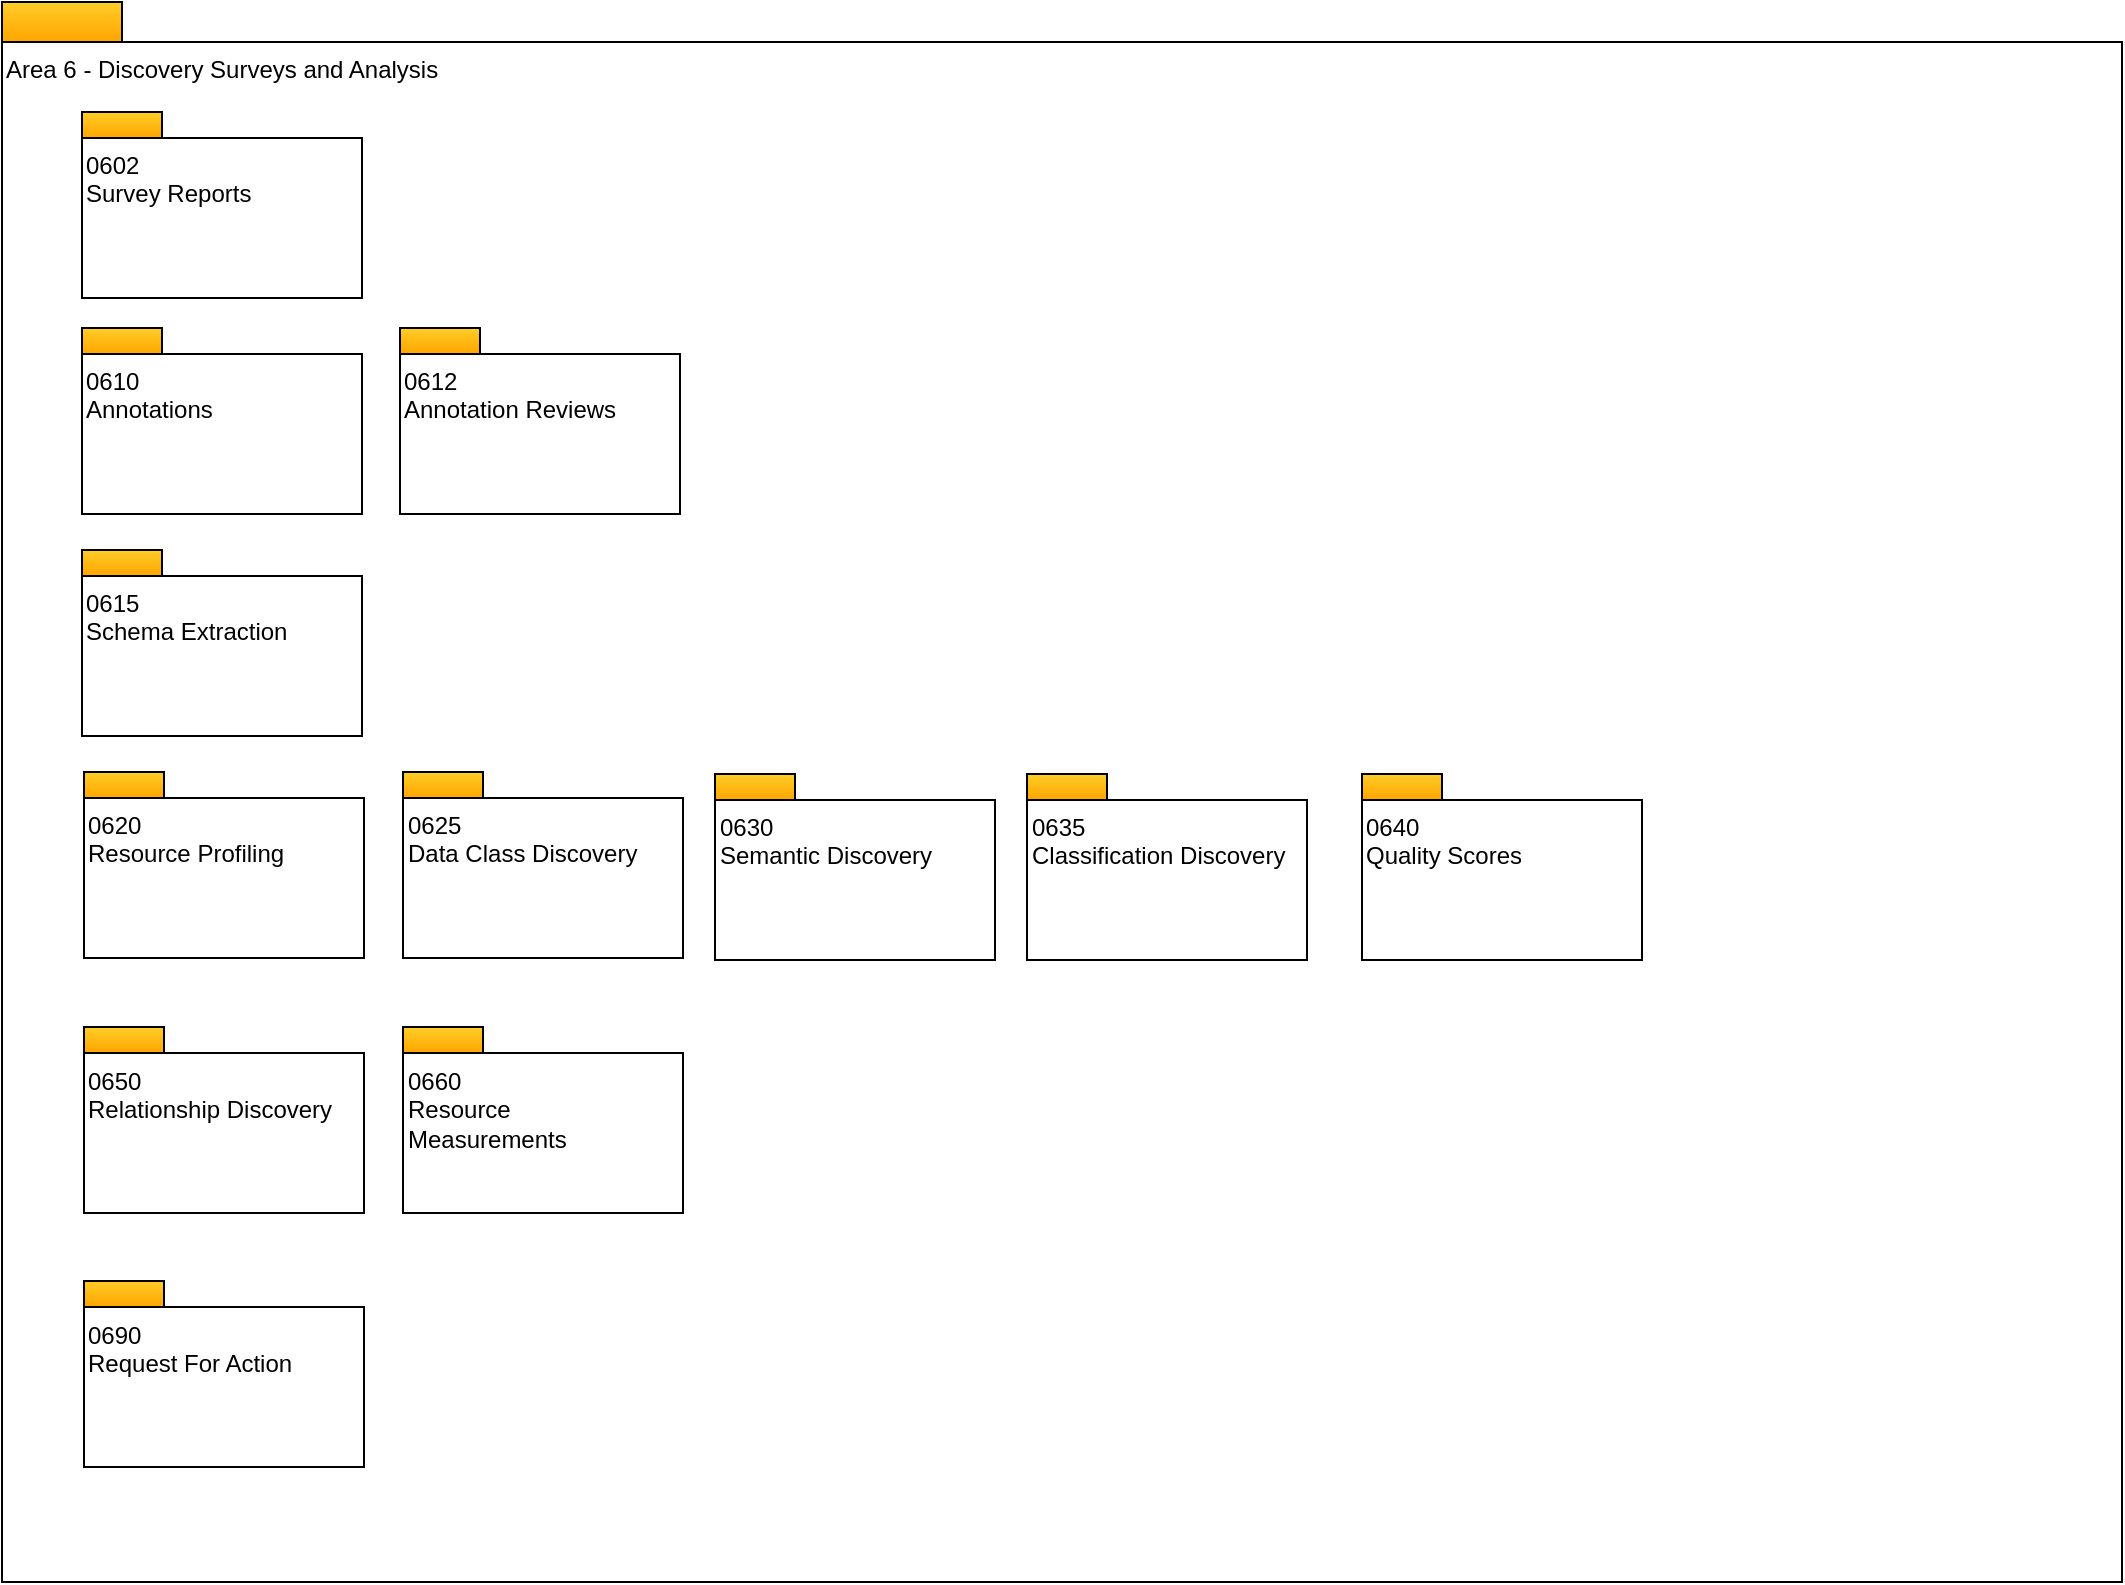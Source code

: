 <mxfile version="26.1.1" pages="13">
  <diagram id="mHdgXSSDg3P1Vtlx_zm2" name="overview">
    <mxGraphModel dx="2061" dy="1134" grid="0" gridSize="10" guides="1" tooltips="1" connect="1" arrows="1" fold="1" page="1" pageScale="1" pageWidth="1169" pageHeight="827" math="0" shadow="0">
      <root>
        <mxCell id="0" />
        <mxCell id="1" parent="0" />
        <mxCell id="3fQte9pRHBFsXC9MxjXT-3" value="" style="rounded=0;whiteSpace=wrap;html=1;align=left;fillColor=#ffcd28;strokeColor=#000000;gradientColor=#ffa500;" parent="1" vertex="1">
          <mxGeometry x="20" y="20" width="60" height="20" as="geometry" />
        </mxCell>
        <mxCell id="3fQte9pRHBFsXC9MxjXT-4" value="Area 6 - Discovery Surveys and Analysis" style="rounded=0;whiteSpace=wrap;html=1;align=left;verticalAlign=top;" parent="1" vertex="1">
          <mxGeometry x="20" y="40" width="1060" height="770" as="geometry" />
        </mxCell>
        <mxCell id="3fQte9pRHBFsXC9MxjXT-11" value="" style="rounded=0;whiteSpace=wrap;html=1;align=left;fillColor=#ffcd28;strokeColor=#000000;gradientColor=#ffa500;" parent="1" vertex="1">
          <mxGeometry x="60" y="183" width="40" height="13" as="geometry" />
        </mxCell>
        <mxCell id="3fQte9pRHBFsXC9MxjXT-12" value="0610&lt;br&gt;Annotations" style="rounded=0;whiteSpace=wrap;html=1;align=left;verticalAlign=top;" parent="1" vertex="1">
          <mxGeometry x="60" y="196" width="140" height="80" as="geometry" />
        </mxCell>
        <mxCell id="3fQte9pRHBFsXC9MxjXT-15" value="" style="rounded=0;whiteSpace=wrap;html=1;align=left;fillColor=#ffcd28;strokeColor=#000000;gradientColor=#ffa500;" parent="1" vertex="1">
          <mxGeometry x="219" y="183" width="40" height="13" as="geometry" />
        </mxCell>
        <mxCell id="3fQte9pRHBFsXC9MxjXT-16" value="0612&lt;br&gt;Annotation Reviews" style="rounded=0;whiteSpace=wrap;html=1;align=left;verticalAlign=top;" parent="1" vertex="1">
          <mxGeometry x="219" y="196" width="140" height="80" as="geometry" />
        </mxCell>
        <mxCell id="3fQte9pRHBFsXC9MxjXT-13" value="" style="rounded=0;whiteSpace=wrap;html=1;align=left;fillColor=#ffcd28;strokeColor=#000000;gradientColor=#ffa500;" parent="1" vertex="1">
          <mxGeometry x="60" y="75" width="40" height="13" as="geometry" />
        </mxCell>
        <mxCell id="3fQte9pRHBFsXC9MxjXT-14" value="0602&lt;br&gt;Survey Reports" style="rounded=0;whiteSpace=wrap;html=1;align=left;verticalAlign=top;" parent="1" vertex="1">
          <mxGeometry x="60" y="88" width="140" height="80" as="geometry" />
        </mxCell>
        <mxCell id="3fQte9pRHBFsXC9MxjXT-19" value="" style="rounded=0;whiteSpace=wrap;html=1;align=left;fillColor=#ffcd28;strokeColor=#000000;gradientColor=#ffa500;" parent="1" vertex="1">
          <mxGeometry x="61" y="405" width="40" height="13" as="geometry" />
        </mxCell>
        <mxCell id="3fQte9pRHBFsXC9MxjXT-20" value="0620&lt;br&gt;Resource Profiling" style="rounded=0;whiteSpace=wrap;html=1;align=left;verticalAlign=top;" parent="1" vertex="1">
          <mxGeometry x="61" y="418" width="140" height="80" as="geometry" />
        </mxCell>
        <mxCell id="3fQte9pRHBFsXC9MxjXT-21" value="" style="rounded=0;whiteSpace=wrap;html=1;align=left;fillColor=#ffcd28;strokeColor=#000000;gradientColor=#ffa500;" parent="1" vertex="1">
          <mxGeometry x="220.5" y="405" width="40" height="13" as="geometry" />
        </mxCell>
        <mxCell id="3fQte9pRHBFsXC9MxjXT-22" value="0625&lt;br&gt;Data Class Discovery&lt;br&gt;" style="rounded=0;whiteSpace=wrap;html=1;align=left;verticalAlign=top;" parent="1" vertex="1">
          <mxGeometry x="220.5" y="418" width="140" height="80" as="geometry" />
        </mxCell>
        <mxCell id="3fQte9pRHBFsXC9MxjXT-29" value="" style="rounded=0;whiteSpace=wrap;html=1;align=left;fillColor=#ffcd28;strokeColor=#000000;gradientColor=#ffa500;" parent="1" vertex="1">
          <mxGeometry x="376.5" y="406" width="40" height="13" as="geometry" />
        </mxCell>
        <mxCell id="3fQte9pRHBFsXC9MxjXT-30" value="0630&lt;br&gt;Semantic Discovery&lt;br&gt;" style="rounded=0;whiteSpace=wrap;html=1;align=left;verticalAlign=top;" parent="1" vertex="1">
          <mxGeometry x="376.5" y="419" width="140" height="80" as="geometry" />
        </mxCell>
        <mxCell id="3fQte9pRHBFsXC9MxjXT-31" value="" style="rounded=0;whiteSpace=wrap;html=1;align=left;fillColor=#ffcd28;strokeColor=#000000;gradientColor=#ffa500;" parent="1" vertex="1">
          <mxGeometry x="532.5" y="406" width="40" height="13" as="geometry" />
        </mxCell>
        <mxCell id="3fQte9pRHBFsXC9MxjXT-32" value="0635&lt;br&gt;Classification Discovery&lt;br&gt;" style="rounded=0;whiteSpace=wrap;html=1;align=left;verticalAlign=top;" parent="1" vertex="1">
          <mxGeometry x="532.5" y="419" width="140" height="80" as="geometry" />
        </mxCell>
        <mxCell id="3fQte9pRHBFsXC9MxjXT-33" value="" style="rounded=0;whiteSpace=wrap;html=1;align=left;fillColor=#ffcd28;strokeColor=#000000;gradientColor=#ffa500;" parent="1" vertex="1">
          <mxGeometry x="61" y="532.5" width="40" height="13" as="geometry" />
        </mxCell>
        <mxCell id="3fQte9pRHBFsXC9MxjXT-34" value="0650&lt;br&gt;Relationship Discovery" style="rounded=0;whiteSpace=wrap;html=1;align=left;verticalAlign=top;" parent="1" vertex="1">
          <mxGeometry x="61" y="545.5" width="140" height="80" as="geometry" />
        </mxCell>
        <mxCell id="3fQte9pRHBFsXC9MxjXT-35" value="" style="rounded=0;whiteSpace=wrap;html=1;align=left;fillColor=#ffcd28;strokeColor=#000000;gradientColor=#ffa500;" parent="1" vertex="1">
          <mxGeometry x="220.5" y="532.5" width="40" height="13" as="geometry" />
        </mxCell>
        <mxCell id="3fQte9pRHBFsXC9MxjXT-36" value="0660&lt;br&gt;Resource &lt;br&gt;Measurements" style="rounded=0;whiteSpace=wrap;html=1;align=left;verticalAlign=top;" parent="1" vertex="1">
          <mxGeometry x="220.5" y="545.5" width="140" height="80" as="geometry" />
        </mxCell>
        <mxCell id="3fQte9pRHBFsXC9MxjXT-37" value="" style="rounded=0;whiteSpace=wrap;html=1;align=left;fillColor=#ffcd28;strokeColor=#000000;gradientColor=#ffa500;" parent="1" vertex="1">
          <mxGeometry x="61" y="659.5" width="40" height="13" as="geometry" />
        </mxCell>
        <mxCell id="3fQte9pRHBFsXC9MxjXT-38" value="0690&lt;br&gt;Request For Action&lt;br&gt;" style="rounded=0;whiteSpace=wrap;html=1;align=left;verticalAlign=top;" parent="1" vertex="1">
          <mxGeometry x="61" y="672.5" width="140" height="80" as="geometry" />
        </mxCell>
        <mxCell id="3fQte9pRHBFsXC9MxjXT-23" value="" style="rounded=0;whiteSpace=wrap;html=1;align=left;fillColor=#ffcd28;strokeColor=#000000;gradientColor=#ffa500;" parent="1" vertex="1">
          <mxGeometry x="700" y="406" width="40" height="13" as="geometry" />
        </mxCell>
        <mxCell id="3fQte9pRHBFsXC9MxjXT-24" value="0640&lt;br&gt;Quality Scores&lt;br&gt;" style="rounded=0;whiteSpace=wrap;html=1;align=left;verticalAlign=top;" parent="1" vertex="1">
          <mxGeometry x="700" y="419" width="140" height="80" as="geometry" />
        </mxCell>
        <mxCell id="qhe5Lm9k4JyNhTwtsEZm-1" value="" style="rounded=0;whiteSpace=wrap;html=1;align=left;fillColor=#ffcd28;strokeColor=#000000;gradientColor=#ffa500;" parent="1" vertex="1">
          <mxGeometry x="60" y="294" width="40" height="13" as="geometry" />
        </mxCell>
        <mxCell id="qhe5Lm9k4JyNhTwtsEZm-2" value="0615&lt;br&gt;Schema Extraction" style="rounded=0;whiteSpace=wrap;html=1;align=left;verticalAlign=top;" parent="1" vertex="1">
          <mxGeometry x="60" y="307" width="140" height="80" as="geometry" />
        </mxCell>
      </root>
    </mxGraphModel>
  </diagram>
  <diagram name="0603-Survey-Reports" id="PMQtC5GLAhQ_0c-HItpj">
    <mxGraphModel dx="1242" dy="825" grid="0" gridSize="10" guides="1" tooltips="1" connect="1" arrows="1" fold="1" page="1" pageScale="1" pageWidth="1169" pageHeight="827" math="0" shadow="0">
      <root>
        <mxCell id="3fQte9pRHBFsXC9MxjXT-0" />
        <mxCell id="3fQte9pRHBFsXC9MxjXT-1" parent="3fQte9pRHBFsXC9MxjXT-0" />
        <mxCell id="3fQte9pRHBFsXC9MxjXT-2" value="" style="rounded=0;whiteSpace=wrap;html=1;align=left;fillColor=#f0a30a;strokeColor=#000000;fontColor=#ffffff;" parent="3fQte9pRHBFsXC9MxjXT-1" vertex="1">
          <mxGeometry x="20" y="20" width="60" height="20" as="geometry" />
        </mxCell>
        <mxCell id="3fQte9pRHBFsXC9MxjXT-3" value="0603 - Survey Reports" style="rounded=0;whiteSpace=wrap;html=1;align=left;verticalAlign=top;" parent="3fQte9pRHBFsXC9MxjXT-1" vertex="1">
          <mxGeometry x="20" y="40" width="1060" height="770" as="geometry" />
        </mxCell>
        <mxCell id="VfXYZeYKJjAwFLqiV1ae-0" style="edgeStyle=orthogonalEdgeStyle;rounded=0;orthogonalLoop=1;jettySize=auto;html=1;exitX=0.5;exitY=0;exitDx=0;exitDy=0;entryX=0.5;entryY=1;entryDx=0;entryDy=0;endArrow=block;endFill=0;endSize=16;" parent="3fQte9pRHBFsXC9MxjXT-1" source="3fQte9pRHBFsXC9MxjXT-4" target="3fQte9pRHBFsXC9MxjXT-6" edge="1">
          <mxGeometry relative="1" as="geometry" />
        </mxCell>
        <mxCell id="3fQte9pRHBFsXC9MxjXT-4" value="«entity»&lt;br&gt;&lt;b style=&quot;border-color: var(--border-color);&quot;&gt;SurveyReport&lt;/b&gt;" style="html=1;strokeColor=#d79b00;align=center;fillColor=#ffcd28;gradientColor=#ffa500;" parent="3fQte9pRHBFsXC9MxjXT-1" vertex="1">
          <mxGeometry x="107" y="248.5" width="324" height="50" as="geometry" />
        </mxCell>
        <mxCell id="3fQte9pRHBFsXC9MxjXT-5" value="&lt;span style=&quot;color: rgb(0, 0, 0); font-family: Helvetica; font-size: 12px; font-style: normal; font-variant-ligatures: normal; font-variant-caps: normal; font-weight: 400; letter-spacing: normal; orphans: 2; text-align: left; text-indent: 0px; text-transform: none; widows: 2; word-spacing: 0px; -webkit-text-stroke-width: 0px; background-color: rgb(251, 251, 251); text-decoration-thickness: initial; text-decoration-style: initial; text-decoration-color: initial; float: none; display: inline !important;&quot;&gt;displayName : string&lt;/span&gt;&lt;br style=&quot;border-color: var(--border-color); color: rgb(0, 0, 0); font-family: Helvetica; font-size: 12px; font-style: normal; font-variant-ligatures: normal; font-variant-caps: normal; font-weight: 400; letter-spacing: normal; orphans: 2; text-align: left; text-indent: 0px; text-transform: none; widows: 2; word-spacing: 0px; -webkit-text-stroke-width: 0px; text-decoration-thickness: initial; text-decoration-style: initial; text-decoration-color: initial;&quot;&gt;&lt;span style=&quot;color: rgb(0, 0, 0); font-family: Helvetica; font-size: 12px; font-style: normal; font-variant-ligatures: normal; font-variant-caps: normal; font-weight: 400; letter-spacing: normal; orphans: 2; text-align: left; text-indent: 0px; text-transform: none; widows: 2; word-spacing: 0px; -webkit-text-stroke-width: 0px; background-color: rgb(251, 251, 251); text-decoration-thickness: initial; text-decoration-style: initial; text-decoration-color: initial; float: none; display: inline !important;&quot;&gt;description : string&lt;/span&gt;&lt;br style=&quot;border-color: var(--border-color); color: rgb(0, 0, 0); font-family: Helvetica; font-size: 12px; font-style: normal; font-variant-ligatures: normal; font-variant-caps: normal; font-weight: 400; letter-spacing: normal; orphans: 2; text-align: left; text-indent: 0px; text-transform: none; widows: 2; word-spacing: 0px; -webkit-text-stroke-width: 0px; text-decoration-thickness: initial; text-decoration-style: initial; text-decoration-color: initial;&quot;&gt;&lt;span style=&quot;color: rgb(0, 0, 0); font-family: Helvetica; font-size: 12px; font-style: normal; font-variant-ligatures: normal; font-variant-caps: normal; font-weight: 400; letter-spacing: normal; orphans: 2; text-align: left; text-indent: 0px; text-transform: none; widows: 2; word-spacing: 0px; -webkit-text-stroke-width: 0px; background-color: rgb(251, 251, 251); text-decoration-thickness: initial; text-decoration-style: initial; text-decoration-color: initial; float: none; display: inline !important;&quot;&gt;purpose : string&lt;br&gt;&lt;/span&gt;user : string&lt;br style=&quot;border-color: var(--border-color); color: rgb(0, 0, 0); font-family: Helvetica; font-size: 12px; font-style: normal; font-variant-ligatures: normal; font-variant-caps: normal; font-weight: 400; letter-spacing: normal; orphans: 2; text-align: left; text-indent: 0px; text-transform: none; widows: 2; word-spacing: 0px; -webkit-text-stroke-width: 0px; text-decoration-thickness: initial; text-decoration-style: initial; text-decoration-color: initial;&quot;&gt;&lt;span style=&quot;color: rgb(0, 0, 0); font-family: Helvetica; font-size: 12px; font-style: normal; font-variant-ligatures: normal; font-variant-caps: normal; font-weight: 400; letter-spacing: normal; orphans: 2; text-align: left; text-indent: 0px; text-transform: none; widows: 2; word-spacing: 0px; -webkit-text-stroke-width: 0px; background-color: rgb(251, 251, 251); text-decoration-thickness: initial; text-decoration-style: initial; text-decoration-color: initial; float: none; display: inline !important;&quot;&gt;analysisParameters : map&amp;lt;string, string&amp;gt;&lt;/span&gt;&lt;br style=&quot;border-color: var(--border-color); color: rgb(0, 0, 0); font-family: Helvetica; font-size: 12px; font-style: normal; font-variant-ligatures: normal; font-variant-caps: normal; font-weight: 400; letter-spacing: normal; orphans: 2; text-align: left; text-indent: 0px; text-transform: none; widows: 2; word-spacing: 0px; -webkit-text-stroke-width: 0px; text-decoration-thickness: initial; text-decoration-style: initial; text-decoration-color: initial;&quot;&gt;&lt;span style=&quot;color: rgb(0, 0, 0); font-family: Helvetica; font-size: 12px; font-style: normal; font-variant-ligatures: normal; font-variant-caps: normal; font-weight: 400; letter-spacing: normal; orphans: 2; text-align: left; text-indent: 0px; text-transform: none; widows: 2; word-spacing: 0px; -webkit-text-stroke-width: 0px; background-color: rgb(251, 251, 251); text-decoration-thickness: initial; text-decoration-style: initial; text-decoration-color: initial; float: none; display: inline !important;&quot;&gt;analysisStep : string&lt;/span&gt;&lt;br style=&quot;border-color: var(--border-color); color: rgb(0, 0, 0); font-family: Helvetica; font-size: 12px; font-style: normal; font-variant-ligatures: normal; font-variant-caps: normal; font-weight: 400; letter-spacing: normal; orphans: 2; text-align: left; text-indent: 0px; text-transform: none; widows: 2; word-spacing: 0px; -webkit-text-stroke-width: 0px; text-decoration-thickness: initial; text-decoration-style: initial; text-decoration-color: initial;&quot;&gt;&lt;span style=&quot;color: rgb(0, 0, 0); font-family: Helvetica; font-size: 12px; font-style: normal; font-variant-ligatures: normal; font-variant-caps: normal; font-weight: 400; letter-spacing: normal; orphans: 2; text-align: left; text-indent: 0px; text-transform: none; widows: 2; word-spacing: 0px; -webkit-text-stroke-width: 0px; background-color: rgb(251, 251, 251); text-decoration-thickness: initial; text-decoration-style: initial; text-decoration-color: initial; float: none; display: inline !important;&quot;&gt;startDate : date&lt;br&gt;completionDate : date&lt;br&gt;completionMessage : string&lt;br&gt;&lt;/span&gt;" style="rounded=0;whiteSpace=wrap;html=1;strokeColor=#000000;gradientColor=#ffffff;align=left;" parent="3fQte9pRHBFsXC9MxjXT-1" vertex="1">
          <mxGeometry x="107" y="298.5" width="325" height="142.5" as="geometry" />
        </mxCell>
        <mxCell id="3fQte9pRHBFsXC9MxjXT-6" value="«entity»&lt;br&gt;&lt;b&gt;Referenceable&lt;/b&gt;" style="html=1;strokeColor=#d6b656;align=center;fillColor=#fff2cc;gradientColor=#ffd966;" parent="3fQte9pRHBFsXC9MxjXT-1" vertex="1">
          <mxGeometry x="189" y="127" width="160" height="50" as="geometry" />
        </mxCell>
        <mxCell id="3fQte9pRHBFsXC9MxjXT-25" value="«relationship»&lt;br&gt;&lt;b&gt;EngineActionSurveyReport&lt;/b&gt;" style="html=1;strokeColor=#d79b00;align=center;fillColor=#ffcd28;gradientColor=#ffa500;" parent="3fQte9pRHBFsXC9MxjXT-1" vertex="1">
          <mxGeometry x="483" y="408.5" width="206" height="53" as="geometry" />
        </mxCell>
        <mxCell id="3fQte9pRHBFsXC9MxjXT-26" value="" style="endArrow=none;dashed=1;html=1;" parent="3fQte9pRHBFsXC9MxjXT-1" target="3fQte9pRHBFsXC9MxjXT-25" edge="1">
          <mxGeometry width="50" height="50" relative="1" as="geometry">
            <mxPoint x="586" y="369" as="sourcePoint" />
            <mxPoint x="1109" y="486.5" as="targetPoint" />
          </mxGeometry>
        </mxCell>
        <mxCell id="3fQte9pRHBFsXC9MxjXT-27" value="*" style="text;html=1;strokeColor=none;fillColor=none;align=center;verticalAlign=middle;whiteSpace=wrap;rounded=0;" parent="3fQte9pRHBFsXC9MxjXT-1" vertex="1">
          <mxGeometry x="440" y="374.75" width="32" height="20" as="geometry" />
        </mxCell>
        <mxCell id="3fQte9pRHBFsXC9MxjXT-30" value="0..1" style="text;html=1;strokeColor=none;fillColor=none;align=center;verticalAlign=middle;whiteSpace=wrap;rounded=0;" parent="3fQte9pRHBFsXC9MxjXT-1" vertex="1">
          <mxGeometry x="760" y="347.25" width="40" height="20" as="geometry" />
        </mxCell>
        <mxCell id="3fQte9pRHBFsXC9MxjXT-33" value="" style="rounded=0;whiteSpace=wrap;html=1;strokeColor=#000000;gradientColor=#ffffff;align=center;" parent="3fQte9pRHBFsXC9MxjXT-1" vertex="1">
          <mxGeometry x="483" y="461.5" width="206" height="31" as="geometry" />
        </mxCell>
        <mxCell id="3fQte9pRHBFsXC9MxjXT-34" value="surveyReports" style="text;html=1;strokeColor=none;fillColor=none;align=center;verticalAlign=middle;whiteSpace=wrap;rounded=0;" parent="3fQte9pRHBFsXC9MxjXT-1" vertex="1">
          <mxGeometry x="437" y="347.25" width="79" height="20" as="geometry" />
        </mxCell>
        <mxCell id="3fQte9pRHBFsXC9MxjXT-35" value="engineAction" style="text;html=1;strokeColor=none;fillColor=none;align=center;verticalAlign=middle;whiteSpace=wrap;rounded=0;" parent="3fQte9pRHBFsXC9MxjXT-1" vertex="1">
          <mxGeometry x="697" y="370.25" width="104" height="20" as="geometry" />
        </mxCell>
        <mxCell id="3fQte9pRHBFsXC9MxjXT-36" value="" style="endArrow=none;html=1;entryX=0;entryY=0.5;startArrow=oval;startFill=1;exitX=1;exitY=0.5;exitDx=0;exitDy=0;entryDx=0;entryDy=0;" parent="3fQte9pRHBFsXC9MxjXT-1" source="3fQte9pRHBFsXC9MxjXT-5" target="L06LH66LngRjjgftLIxC-0" edge="1">
          <mxGeometry width="50" height="50" relative="1" as="geometry">
            <mxPoint x="431" y="392.5" as="sourcePoint" />
            <mxPoint x="798" y="392.5" as="targetPoint" />
          </mxGeometry>
        </mxCell>
        <mxCell id="khFXJhSDqjQeGoekeJ10-0" value="«entity»&lt;br&gt;&lt;b&gt;Asset&lt;/b&gt;" style="html=1;strokeColor=#d6b656;align=center;fillColor=#fff2cc;gradientColor=#ffd966;" parent="3fQte9pRHBFsXC9MxjXT-1" vertex="1">
          <mxGeometry x="178" y="630" width="184" height="50" as="geometry" />
        </mxCell>
        <mxCell id="khFXJhSDqjQeGoekeJ10-1" value="«relationship»&lt;br&gt;&lt;b&gt;AssetSurveyReport&lt;/b&gt;" style="html=1;strokeColor=#d79b00;align=center;fillColor=#ffcd28;gradientColor=#ffa500;" parent="3fQte9pRHBFsXC9MxjXT-1" vertex="1">
          <mxGeometry x="480" y="549.5" width="206" height="53" as="geometry" />
        </mxCell>
        <mxCell id="khFXJhSDqjQeGoekeJ10-2" value="" style="endArrow=none;dashed=1;html=1;" parent="3fQte9pRHBFsXC9MxjXT-1" target="khFXJhSDqjQeGoekeJ10-1" edge="1">
          <mxGeometry width="50" height="50" relative="1" as="geometry">
            <mxPoint x="273" y="577" as="sourcePoint" />
            <mxPoint x="984" y="708" as="targetPoint" />
          </mxGeometry>
        </mxCell>
        <mxCell id="khFXJhSDqjQeGoekeJ10-3" value="*" style="text;html=1;strokeColor=none;fillColor=none;align=center;verticalAlign=middle;whiteSpace=wrap;rounded=0;" parent="3fQte9pRHBFsXC9MxjXT-1" vertex="1">
          <mxGeometry x="226" y="455" width="40" height="20" as="geometry" />
        </mxCell>
        <mxCell id="khFXJhSDqjQeGoekeJ10-4" value="0..1" style="text;html=1;strokeColor=none;fillColor=none;align=center;verticalAlign=middle;whiteSpace=wrap;rounded=0;" parent="3fQte9pRHBFsXC9MxjXT-1" vertex="1">
          <mxGeometry x="270.5" y="610" width="40" height="20" as="geometry" />
        </mxCell>
        <mxCell id="khFXJhSDqjQeGoekeJ10-5" value="" style="rounded=0;whiteSpace=wrap;html=1;strokeColor=#000000;gradientColor=#ffffff;align=center;" parent="3fQte9pRHBFsXC9MxjXT-1" vertex="1">
          <mxGeometry x="480" y="602.5" width="206" height="31" as="geometry" />
        </mxCell>
        <mxCell id="khFXJhSDqjQeGoekeJ10-6" value="surveyReports" style="text;html=1;strokeColor=none;fillColor=none;align=center;verticalAlign=middle;whiteSpace=wrap;rounded=0;" parent="3fQte9pRHBFsXC9MxjXT-1" vertex="1">
          <mxGeometry x="271" y="453" width="102" height="20" as="geometry" />
        </mxCell>
        <mxCell id="khFXJhSDqjQeGoekeJ10-7" value="surveyReportTarget" style="text;html=1;strokeColor=none;fillColor=none;align=center;verticalAlign=middle;whiteSpace=wrap;rounded=0;" parent="3fQte9pRHBFsXC9MxjXT-1" vertex="1">
          <mxGeometry x="136" y="607.5" width="130" height="20" as="geometry" />
        </mxCell>
        <mxCell id="khFXJhSDqjQeGoekeJ10-8" value="" style="endArrow=none;html=1;entryX=0.5;entryY=0;exitX=0.5;exitY=1;endFill=0;startArrow=oval;startFill=1;exitDx=0;exitDy=0;" parent="3fQte9pRHBFsXC9MxjXT-1" source="3fQte9pRHBFsXC9MxjXT-5" target="khFXJhSDqjQeGoekeJ10-0" edge="1">
          <mxGeometry width="50" height="50" relative="1" as="geometry">
            <mxPoint x="263" y="415.5" as="sourcePoint" />
            <mxPoint x="679" y="325" as="targetPoint" />
          </mxGeometry>
        </mxCell>
        <mxCell id="L06LH66LngRjjgftLIxC-0" value="«entity»&lt;br&gt;&lt;span style=&quot;color: rgba(0 , 0 , 0 , 0) ; font-family: monospace ; font-size: 0px&quot;&gt;%3CmxGraphModel%3E%3Croot%3E%3CmxCell%20id%3D%220%22%2F%3E%3CmxCell%20id%3D%221%22%20parent%3D%220%22%2F%3E%3CmxCell%20id%3D%222%22%20style%3D%22edgeStyle%3DorthogonalEdgeStyle%3Brounded%3D0%3Bhtml%3D1%3BexitX%3D1%3BexitY%3D0.5%3BexitDx%3D0%3BexitDy%3D0%3BentryX%3D0%3BentryY%3D0.5%3BentryDx%3D0%3BentryDy%3D0%3BjettySize%3Dauto%3BorthogonalLoop%3D1%3BendArrow%3Dnone%3BendFill%3D0%3B%22%20edge%3D%221%22%20source%3D%223%22%20parent%3D%221%22%3E%3CmxGeometry%20relative%3D%221%22%20as%3D%22geometry%22%3E%3CmxPoint%20x%3D%22684%22%20y%3D%22384.5%22%20as%3D%22targetPoint%22%2F%3E%3C%2FmxGeometry%3E%3C%2FmxCell%3E%3CmxCell%20id%3D%223%22%20value%3D%22%C2%ABentity%C2%BB%26lt%3Bbr%26gt%3B%26lt%3Bb%26gt%3BRequestForAction%26lt%3B%2Fb%26gt%3B%22%20style%3D%22html%3D1%3BstrokeColor%3D%23d79b00%3Balign%3Dcenter%3BfillColor%3D%23ffcd28%3BgradientColor%3D%23ffa500%3B%22%20vertex%3D%221%22%20parent%3D%221%22%3E%3CmxGeometry%20x%3D%2291%22%20y%3D%22379%22%20width%3D%22249%22%20height%3D%2250%22%20as%3D%22geometry%22%2F%3E%3C%2FmxCell%3E%3CmxCell%20id%3D%224%22%20value%3D%22%26lt%3Bspan%26gt%3BdiscoveryActivity%20%3A%20string%26lt%3Bbr%26gt%3B%26lt%3B%2Fspan%26gt%3B%26lt%3Bspan%26gt%3BactionRequested%20%3A%20string%26lt%3B%2Fspan%26gt%3B%26lt%3Bbr%26gt%3B%26lt%3Bspan%26gt%3BactionProperties%20%3A%20map%26amp%3Blt%3Bstring%2C%20string%26amp%3Bgt%3B%26lt%3Bbr%26gt%3B%26lt%3B%2Fspan%26gt%3B%22%20style%3D%22rounded%3D0%3BwhiteSpace%3Dwrap%3Bhtml%3D1%3BstrokeColor%3D%23000000%3BgradientColor%3D%23ffffff%3Balign%3Dleft%3B%22%20vertex%3D%221%22%20parent%3D%221%22%3E%3CmxGeometry%20x%3D%2292%22%20y%3D%22429%22%20width%3D%22247%22%20height%3D%2259%22%20as%3D%22geometry%22%2F%3E%3C%2FmxCell%3E%3CmxCell%20id%3D%225%22%20value%3D%22%22%20style%3D%22edgeStyle%3DorthogonalEdgeStyle%3Brounded%3D0%3Bhtml%3D1%3BendArrow%3Dnone%3BendFill%3D0%3BjettySize%3Dauto%3BorthogonalLoop%3D1%3BexitX%3D0%3BexitY%3D0.5%3B%22%20edge%3D%221%22%20source%3D%227%22%20target%3D%223%22%20parent%3D%221%22%3E%3CmxGeometry%20relative%3D%221%22%20as%3D%22geometry%22%2F%3E%3C%2FmxCell%3E%3CmxCell%20id%3D%226%22%20value%3D%22%C2%ABentity%C2%BB%26lt%3Bbr%26gt%3B%26lt%3Bb%26gt%3BDataFieldAnnotation%26lt%3B%2Fb%26gt%3B%22%20style%3D%22html%3D1%3BstrokeColor%3D%23d79b00%3Balign%3Dcenter%3BfillColor%3D%23ffcd28%3BgradientColor%3D%23ffa500%3B%22%20vertex%3D%221%22%20parent%3D%221%22%3E%3CmxGeometry%20x%3D%22136.5%22%20y%3D%22257.5%22%20width%3D%22160%22%20height%3D%2250%22%20as%3D%22geometry%22%2F%3E%3C%2FmxCell%3E%3CmxCell%20id%3D%227%22%20value%3D%22%22%20style%3D%22triangle%3BwhiteSpace%3Dwrap%3Bhtml%3D1%3BstrokeColor%3D%23000000%3BgradientColor%3D%23ffffff%3Balign%3Dcenter%3Brotation%3D-90%3B%22%20vertex%3D%221%22%20parent%3D%221%22%3E%3CmxGeometry%20x%3D%22207.5%22%20y%3D%22305.5%22%20width%3D%2217%22%20height%3D%2221%22%20as%3D%22geometry%22%2F%3E%3C%2FmxCell%3E%3CmxCell%20id%3D%228%22%20value%3D%22%22%20style%3D%22endArrow%3Dnone%3Bdashed%3D1%3Bhtml%3D1%3BentryX%3D1%3BentryY%3D0.5%3BentryDx%3D0%3BentryDy%3D0%3B%22%20edge%3D%221%22%20parent%3D%221%22%3E%3CmxGeometry%20width%3D%2250%22%20height%3D%2250%22%20relative%3D%221%22%20as%3D%22geometry%22%3E%3CmxPoint%20x%3D%22638%22%20y%3D%22234%22%20as%3D%22sourcePoint%22%2F%3E%3CmxPoint%20x%3D%22567.5%22%20y%3D%22234%22%20as%3D%22targetPoint%22%2F%3E%3C%2FmxGeometry%3E%3C%2FmxCell%3E%3CmxCell%20id%3D%229%22%20value%3D%22*%22%20style%3D%22text%3Bhtml%3D1%3BstrokeColor%3Dnone%3BfillColor%3Dnone%3Balign%3Dcenter%3BverticalAlign%3Dmiddle%3BwhiteSpace%3Dwrap%3Brounded%3D0%3B%22%20vertex%3D%221%22%20parent%3D%221%22%3E%3CmxGeometry%20x%3D%22636.5%22%20y%3D%22325.5%22%20width%3D%2240%22%20height%3D%2220%22%20as%3D%22geometry%22%2F%3E%3C%2FmxCell%3E%3CmxCell%20id%3D%2210%22%20value%3D%22identifiedActions%22%20style%3D%22text%3Bhtml%3D1%3BstrokeColor%3Dnone%3BfillColor%3Dnone%3Balign%3Dcenter%3BverticalAlign%3Dmiddle%3BwhiteSpace%3Dwrap%3Brounded%3D0%3B%22%20vertex%3D%221%22%20parent%3D%221%22%3E%3CmxGeometry%20x%3D%22543%22%20y%3D%22325.5%22%20width%3D%22104%22%20height%3D%2220%22%20as%3D%22geometry%22%2F%3E%3C%2FmxCell%3E%3CmxCell%20id%3D%2211%22%20value%3D%22discoveryActivity%22%20style%3D%22text%3Bhtml%3D1%3BstrokeColor%3Dnone%3BfillColor%3Dnone%3Balign%3Dcenter%3BverticalAlign%3Dmiddle%3BwhiteSpace%3Dwrap%3Brounded%3D0%3B%22%20vertex%3D%221%22%20parent%3D%221%22%3E%3CmxGeometry%20x%3D%22341.5%22%20y%3D%22381.5%22%20width%3D%22106%22%20height%3D%2220%22%20as%3D%22geometry%22%2F%3E%3C%2FmxCell%3E%3CmxCell%20id%3D%2212%22%20value%3D%22requestForAction%22%20style%3D%22text%3Bhtml%3D1%3BstrokeColor%3Dnone%3BfillColor%3Dnone%3Balign%3Dcenter%3BverticalAlign%3Dmiddle%3BwhiteSpace%3Dwrap%3Brounded%3D0%3B%22%20vertex%3D%221%22%20parent%3D%221%22%3E%3CmxGeometry%20x%3D%22571%22%20y%3D%22384%22%20width%3D%22113%22%20height%3D%2220%22%20as%3D%22geometry%22%2F%3E%3C%2FmxCell%3E%3CmxCell%20id%3D%2213%22%20value%3D%22%C2%ABrelationship%C2%BB%26lt%3Bbr%26gt%3B%26lt%3Bb%26gt%3BDiscoveryActivity%26lt%3B%2Fb%26gt%3B%22%20style%3D%22html%3D1%3BstrokeColor%3D%23d79b00%3Balign%3Dcenter%3BfillColor%3D%23ffcd28%3BgradientColor%3D%23ffa500%3B%22%20vertex%3D%221%22%20parent%3D%221%22%3E%3CmxGeometry%20x%3D%22393.5%22%20y%3D%22486%22%20width%3D%22206%22%20height%3D%2253%22%20as%3D%22geometry%22%2F%3E%3C%2FmxCell%3E%3CmxCell%20id%3D%2214%22%20value%3D%22%22%20style%3D%22endArrow%3Dnone%3Bdashed%3D1%3Bhtml%3D1%3B%22%20edge%3D%221%22%20target%3D%2213%22%20parent%3D%221%22%3E%3CmxGeometry%20width%3D%2250%22%20height%3D%2250%22%20relative%3D%221%22%20as%3D%22geometry%22%3E%3CmxPoint%20x%3D%22496%22%20y%3D%22407%22%20as%3D%22sourcePoint%22%2F%3E%3CmxPoint%20x%3D%22543.5%22%20y%3D%22515%22%20as%3D%22targetPoint%22%2F%3E%3C%2FmxGeometry%3E%3C%2FmxCell%3E%3CmxCell%20id%3D%2215%22%20value%3D%22description%20%3A%20string%22%20style%3D%22rounded%3D0%3BwhiteSpace%3Dwrap%3Bhtml%3D1%3BstrokeColor%3D%23000000%3BgradientColor%3D%23ffffff%3Balign%3Dleft%3B%22%20vertex%3D%221%22%20parent%3D%221%22%3E%3CmxGeometry%20x%3D%22393.5%22%20y%3D%22538.5%22%20width%3D%22206%22%20height%3D%2231%22%20as%3D%22geometry%22%2F%3E%3C%2FmxCell%3E%3CmxCell%20id%3D%2216%22%20value%3D%22*%22%20style%3D%22text%3Bhtml%3D1%3BstrokeColor%3Dnone%3BfillColor%3Dnone%3Balign%3Dcenter%3BverticalAlign%3Dmiddle%3BwhiteSpace%3Dwrap%3Brounded%3D0%3B%22%20vertex%3D%221%22%20parent%3D%221%22%3E%3CmxGeometry%20x%3D%22643.5%22%20y%3D%22361.5%22%20width%3D%2240%22%20height%3D%2220%22%20as%3D%22geometry%22%2F%3E%3C%2FmxCell%3E%3CmxCell%20id%3D%2217%22%20value%3D%22*%22%20style%3D%22text%3Bhtml%3D1%3BstrokeColor%3Dnone%3BfillColor%3Dnone%3Balign%3Dcenter%3BverticalAlign%3Dmiddle%3BwhiteSpace%3Dwrap%3Brounded%3D0%3B%22%20vertex%3D%221%22%20parent%3D%221%22%3E%3CmxGeometry%20x%3D%22341.5%22%20y%3D%22405%22%20width%3D%2240%22%20height%3D%2220%22%20as%3D%22geometry%22%2F%3E%3C%2FmxCell%3E%3C%2Froot%3E%3C%2FmxGraphModel%3&lt;/span&gt;&lt;b&gt;EngineAction&lt;/b&gt;" style="html=1;strokeColor=#82b366;align=center;fillColor=#d5e8d4;gradientColor=#97d077;" parent="3fQte9pRHBFsXC9MxjXT-1" vertex="1">
          <mxGeometry x="800" y="344.75" width="225" height="50" as="geometry" />
        </mxCell>
      </root>
    </mxGraphModel>
  </diagram>
  <diagram name="0610-Annotations" id="B93cejBKThY-TTdXCMpq">
    <mxGraphModel dx="1242" dy="806" grid="0" gridSize="10" guides="1" tooltips="1" connect="1" arrows="1" fold="1" page="1" pageScale="1" pageWidth="1169" pageHeight="827" math="0" shadow="0">
      <root>
        <mxCell id="3fQte9pRHBFsXC9MxjXT-0" />
        <mxCell id="3fQte9pRHBFsXC9MxjXT-1" parent="3fQte9pRHBFsXC9MxjXT-0" />
        <mxCell id="3fQte9pRHBFsXC9MxjXT-2" value="" style="rounded=0;whiteSpace=wrap;html=1;align=left;fillColor=#f0a30a;strokeColor=#000000;fontColor=#ffffff;" parent="3fQte9pRHBFsXC9MxjXT-1" vertex="1">
          <mxGeometry x="20" y="20" width="60" height="20" as="geometry" />
        </mxCell>
        <mxCell id="3fQte9pRHBFsXC9MxjXT-3" value="0610 - Annotations" style="rounded=0;whiteSpace=wrap;html=1;align=left;verticalAlign=top;" parent="3fQte9pRHBFsXC9MxjXT-1" vertex="1">
          <mxGeometry x="20" y="40" width="1060" height="770" as="geometry" />
        </mxCell>
        <mxCell id="3fQte9pRHBFsXC9MxjXT-4" value="«entity»&lt;br&gt;&lt;b&gt;Annotation&lt;/b&gt;" style="html=1;strokeColor=#d79b00;align=center;fillColor=#ffcd28;gradientColor=#ffa500;" parent="3fQte9pRHBFsXC9MxjXT-1" vertex="1">
          <mxGeometry x="541" y="248" width="240" height="50" as="geometry" />
        </mxCell>
        <mxCell id="3fQte9pRHBFsXC9MxjXT-5" value="annotationType : string&lt;br&gt;summary : string&lt;br&gt;confidenceLevel : int&lt;br&gt;expression : string&lt;br&gt;explanation : string&lt;br&gt;analysisStep : string&lt;br&gt;jsonProperties : string&lt;br&gt;additionalProperties : map&amp;lt;string, string&amp;gt;" style="rounded=0;whiteSpace=wrap;html=1;strokeColor=#000000;gradientColor=#ffffff;align=left;" parent="3fQte9pRHBFsXC9MxjXT-1" vertex="1">
          <mxGeometry x="541" y="298" width="240" height="137" as="geometry" />
        </mxCell>
        <mxCell id="3fQte9pRHBFsXC9MxjXT-17" value="*" style="text;html=1;strokeColor=none;fillColor=none;align=center;verticalAlign=middle;whiteSpace=wrap;rounded=0;" parent="3fQte9pRHBFsXC9MxjXT-1" vertex="1">
          <mxGeometry x="501" y="253" width="40" height="20" as="geometry" />
        </mxCell>
        <mxCell id="3fQte9pRHBFsXC9MxjXT-20" value="0..1" style="text;html=1;strokeColor=none;fillColor=none;align=center;verticalAlign=middle;whiteSpace=wrap;rounded=0;" parent="3fQte9pRHBFsXC9MxjXT-1" vertex="1">
          <mxGeometry x="281" y="278" width="40" height="20" as="geometry" />
        </mxCell>
        <mxCell id="3fQte9pRHBFsXC9MxjXT-23" value="fromSurveyReport" style="text;html=1;strokeColor=none;fillColor=none;align=center;verticalAlign=middle;whiteSpace=wrap;rounded=0;" parent="3fQte9pRHBFsXC9MxjXT-1" vertex="1">
          <mxGeometry x="272" y="253" width="124" height="20" as="geometry" />
        </mxCell>
        <mxCell id="3fQte9pRHBFsXC9MxjXT-24" value="reportedAnnotations" style="text;html=1;strokeColor=none;fillColor=none;align=center;verticalAlign=middle;whiteSpace=wrap;rounded=0;" parent="3fQte9pRHBFsXC9MxjXT-1" vertex="1">
          <mxGeometry x="413" y="278" width="128" height="20" as="geometry" />
        </mxCell>
        <mxCell id="3fQte9pRHBFsXC9MxjXT-27" value="«entity»&lt;br&gt;&lt;b&gt;SurveyReport&lt;/b&gt;" style="html=1;strokeColor=#d79b00;align=center;fillColor=#ffcd28;gradientColor=#ffa500;" parent="3fQte9pRHBFsXC9MxjXT-1" vertex="1">
          <mxGeometry x="61" y="248" width="217" height="50" as="geometry" />
        </mxCell>
        <mxCell id="3fQte9pRHBFsXC9MxjXT-8" value="«relationship»&lt;br&gt;&lt;b&gt;ReportedAnnotation&lt;/b&gt;" style="html=1;strokeColor=#d79b00;align=center;fillColor=#ffcd28;gradientColor=#ffa500;" parent="3fQte9pRHBFsXC9MxjXT-1" vertex="1">
          <mxGeometry x="306" y="122" width="206" height="50" as="geometry" />
        </mxCell>
        <mxCell id="3fQte9pRHBFsXC9MxjXT-9" value="" style="endArrow=none;dashed=1;html=1;entryX=0.5;entryY=1;entryDx=0;entryDy=0;" parent="3fQte9pRHBFsXC9MxjXT-1" target="3fQte9pRHBFsXC9MxjXT-10" edge="1">
          <mxGeometry width="50" height="50" relative="1" as="geometry">
            <mxPoint x="409" y="274" as="sourcePoint" />
            <mxPoint x="409" y="171" as="targetPoint" />
          </mxGeometry>
        </mxCell>
        <mxCell id="3fQte9pRHBFsXC9MxjXT-10" value="" style="rounded=0;whiteSpace=wrap;html=1;strokeColor=#000000;gradientColor=#ffffff;align=center;" parent="3fQte9pRHBFsXC9MxjXT-1" vertex="1">
          <mxGeometry x="306" y="172" width="206" height="31" as="geometry" />
        </mxCell>
        <mxCell id="3fQte9pRHBFsXC9MxjXT-13" value="" style="endArrow=none;html=1;entryX=1;entryY=0.5;exitX=1;exitY=0.75;startArrow=oval;startFill=1;rounded=0;" parent="3fQte9pRHBFsXC9MxjXT-1" source="3fQte9pRHBFsXC9MxjXT-5" target="3fQte9pRHBFsXC9MxjXT-4" edge="1">
          <mxGeometry width="50" height="50" relative="1" as="geometry">
            <mxPoint x="83" y="864" as="sourcePoint" />
            <mxPoint x="133" y="814" as="targetPoint" />
            <Array as="points">
              <mxPoint x="811" y="401" />
              <mxPoint x="811" y="273" />
            </Array>
          </mxGeometry>
        </mxCell>
        <mxCell id="3fQte9pRHBFsXC9MxjXT-28" value="extendedAnnotations" style="text;html=1;strokeColor=none;fillColor=none;align=center;verticalAlign=middle;whiteSpace=wrap;rounded=0;" parent="3fQte9pRHBFsXC9MxjXT-1" vertex="1">
          <mxGeometry x="781" y="253" width="123" height="20" as="geometry" />
        </mxCell>
        <mxCell id="3fQte9pRHBFsXC9MxjXT-30" value="*" style="text;html=1;strokeColor=none;fillColor=none;align=center;verticalAlign=middle;whiteSpace=wrap;rounded=0;" parent="3fQte9pRHBFsXC9MxjXT-1" vertex="1">
          <mxGeometry x="774" y="278" width="40" height="20" as="geometry" />
        </mxCell>
        <mxCell id="3fQte9pRHBFsXC9MxjXT-31" value="*" style="text;html=1;strokeColor=none;fillColor=none;align=center;verticalAlign=middle;whiteSpace=wrap;rounded=0;" parent="3fQte9pRHBFsXC9MxjXT-1" vertex="1">
          <mxGeometry x="774" y="381" width="40" height="20" as="geometry" />
        </mxCell>
        <mxCell id="3fQte9pRHBFsXC9MxjXT-32" value="«relationship»&lt;br&gt;&lt;b&gt;AnnotationExtension&lt;/b&gt;" style="html=1;strokeColor=#d79b00;align=center;fillColor=#ffcd28;gradientColor=#ffa500;" parent="3fQte9pRHBFsXC9MxjXT-1" vertex="1">
          <mxGeometry x="841" y="308" width="206" height="50" as="geometry" />
        </mxCell>
        <mxCell id="3fQte9pRHBFsXC9MxjXT-33" value="" style="endArrow=none;dashed=1;html=1;entryX=0;entryY=0.5;" parent="3fQte9pRHBFsXC9MxjXT-1" target="3fQte9pRHBFsXC9MxjXT-32" edge="1">
          <mxGeometry width="50" height="50" relative="1" as="geometry">
            <mxPoint x="813" y="333" as="sourcePoint" />
            <mxPoint x="1703" y="305" as="targetPoint" />
          </mxGeometry>
        </mxCell>
        <mxCell id="3fQte9pRHBFsXC9MxjXT-34" value="" style="rounded=0;whiteSpace=wrap;html=1;strokeColor=#000000;gradientColor=#ffffff;align=center;" parent="3fQte9pRHBFsXC9MxjXT-1" vertex="1">
          <mxGeometry x="841" y="358" width="206" height="31" as="geometry" />
        </mxCell>
        <mxCell id="khFXJhSDqjQeGoekeJ10-0" value="annotationExtensions" style="text;html=1;strokeColor=none;fillColor=none;align=center;verticalAlign=middle;whiteSpace=wrap;rounded=0;" parent="3fQte9pRHBFsXC9MxjXT-1" vertex="1">
          <mxGeometry x="781" y="412.5" width="123" height="20" as="geometry" />
        </mxCell>
        <mxCell id="rONUnObFOf8PwcdJrpwX-0" style="edgeStyle=orthogonalEdgeStyle;rounded=0;orthogonalLoop=1;jettySize=auto;html=1;endArrow=block;endFill=0;endSize=16;" parent="3fQte9pRHBFsXC9MxjXT-1" source="3fQte9pRHBFsXC9MxjXT-4" target="rONUnObFOf8PwcdJrpwX-1" edge="1">
          <mxGeometry relative="1" as="geometry">
            <mxPoint x="771" y="239" as="sourcePoint" />
          </mxGeometry>
        </mxCell>
        <mxCell id="rONUnObFOf8PwcdJrpwX-1" value="«entity»&lt;br&gt;&lt;b&gt;OpenMetadataRoot&lt;/b&gt;" style="html=1;strokeColor=#d6b656;align=center;fillColor=#fff2cc;gradientColor=#ffd966;" parent="3fQte9pRHBFsXC9MxjXT-1" vertex="1">
          <mxGeometry x="541" y="143" width="240" height="50" as="geometry" />
        </mxCell>
        <mxCell id="3fQte9pRHBFsXC9MxjXT-25" value="" style="endArrow=oval;html=1;entryX=1;entryY=1;exitX=1;exitY=0.5;endFill=1;exitDx=0;exitDy=0;entryDx=0;entryDy=0;" parent="3fQte9pRHBFsXC9MxjXT-1" source="3fQte9pRHBFsXC9MxjXT-27" target="3fQte9pRHBFsXC9MxjXT-17" edge="1">
          <mxGeometry width="50" height="50" relative="1" as="geometry">
            <mxPoint x="1103" y="229.5" as="sourcePoint" />
            <mxPoint x="1103" y="92.5" as="targetPoint" />
          </mxGeometry>
        </mxCell>
        <mxCell id="wPpYq1lQKiaJjS4SpHH7-0" value="«entity»&lt;br&gt;&lt;b&gt;OpenMetadataRoot&lt;/b&gt;" style="html=1;strokeColor=#d6b656;align=center;fillColor=#fff2cc;gradientColor=#ffd966;" parent="3fQte9pRHBFsXC9MxjXT-1" vertex="1">
          <mxGeometry x="553" y="596" width="215" height="50" as="geometry" />
        </mxCell>
        <mxCell id="wPpYq1lQKiaJjS4SpHH7-2" value="«relationship»&lt;br&gt;&lt;b&gt;AssociatedAnnotation&lt;/b&gt;" style="html=1;strokeColor=#d79b00;align=center;fillColor=#ffcd28;gradientColor=#ffa500;" parent="3fQte9pRHBFsXC9MxjXT-1" vertex="1">
          <mxGeometry x="758" y="471" width="206" height="50" as="geometry" />
        </mxCell>
        <mxCell id="wPpYq1lQKiaJjS4SpHH7-3" value="" style="endArrow=none;dashed=1;html=1;entryX=0;entryY=0.5;" parent="3fQte9pRHBFsXC9MxjXT-1" target="wPpYq1lQKiaJjS4SpHH7-2" edge="1">
          <mxGeometry width="50" height="50" relative="1" as="geometry">
            <mxPoint x="662" y="496.5" as="sourcePoint" />
            <mxPoint x="1552" y="468.5" as="targetPoint" />
          </mxGeometry>
        </mxCell>
        <mxCell id="wPpYq1lQKiaJjS4SpHH7-4" value="" style="rounded=0;whiteSpace=wrap;html=1;strokeColor=#000000;gradientColor=#ffffff;align=center;" parent="3fQte9pRHBFsXC9MxjXT-1" vertex="1">
          <mxGeometry x="758" y="521" width="206" height="31" as="geometry" />
        </mxCell>
        <mxCell id="wPpYq1lQKiaJjS4SpHH7-1" style="edgeStyle=orthogonalEdgeStyle;rounded=0;orthogonalLoop=1;jettySize=auto;html=1;exitX=0.5;exitY=1;exitDx=0;exitDy=0;endArrow=none;endFill=0;startArrow=oval;startFill=1;" parent="3fQte9pRHBFsXC9MxjXT-1" source="3fQte9pRHBFsXC9MxjXT-5" target="wPpYq1lQKiaJjS4SpHH7-0" edge="1">
          <mxGeometry relative="1" as="geometry" />
        </mxCell>
        <mxCell id="wPpYq1lQKiaJjS4SpHH7-5" value="*" style="text;html=1;align=center;verticalAlign=middle;resizable=0;points=[];autosize=1;strokeColor=none;fillColor=none;" parent="3fQte9pRHBFsXC9MxjXT-1" vertex="1">
          <mxGeometry x="634" y="570" width="23" height="26" as="geometry" />
        </mxCell>
        <mxCell id="wPpYq1lQKiaJjS4SpHH7-6" value="*" style="text;html=1;align=center;verticalAlign=middle;resizable=0;points=[];autosize=1;strokeColor=none;fillColor=none;" parent="3fQte9pRHBFsXC9MxjXT-1" vertex="1">
          <mxGeometry x="634" y="437" width="23" height="26" as="geometry" />
        </mxCell>
        <mxCell id="wPpYq1lQKiaJjS4SpHH7-7" value="associatedAnnotations" style="text;html=1;align=center;verticalAlign=middle;resizable=0;points=[];autosize=1;strokeColor=none;fillColor=none;" parent="3fQte9pRHBFsXC9MxjXT-1" vertex="1">
          <mxGeometry x="666" y="435" width="139" height="26" as="geometry" />
        </mxCell>
        <mxCell id="wPpYq1lQKiaJjS4SpHH7-8" value="annotationSubject" style="text;html=1;align=center;verticalAlign=middle;resizable=0;points=[];autosize=1;strokeColor=none;fillColor=none;" parent="3fQte9pRHBFsXC9MxjXT-1" vertex="1">
          <mxGeometry x="663" y="570" width="114" height="26" as="geometry" />
        </mxCell>
        <mxCell id="xd3Vk_Hw0hAGJ55VTxtE-0" value="«entity»&lt;br&gt;&lt;b&gt;DataFieldAnnotation&lt;/b&gt;" style="html=1;strokeColor=#d79b00;align=center;fillColor=#ffcd28;gradientColor=#ffa500;" parent="3fQte9pRHBFsXC9MxjXT-1" vertex="1">
          <mxGeometry x="118.5" y="577.5" width="212.5" height="50" as="geometry" />
        </mxCell>
        <mxCell id="xd3Vk_Hw0hAGJ55VTxtE-1" value="" style="rounded=0;whiteSpace=wrap;html=1;strokeColor=#000000;gradientColor=#ffffff;align=left;" parent="3fQte9pRHBFsXC9MxjXT-1" vertex="1">
          <mxGeometry x="118" y="627.5" width="214" height="26.5" as="geometry" />
        </mxCell>
        <mxCell id="xd3Vk_Hw0hAGJ55VTxtE-3" value="«entity»&lt;br&gt;&lt;b&gt;Annotation&lt;/b&gt;" style="html=1;strokeColor=#d79b00;align=center;fillColor=#ffcd28;gradientColor=#ffa500;" parent="3fQte9pRHBFsXC9MxjXT-1" vertex="1">
          <mxGeometry x="121.5" y="463" width="207.5" height="50" as="geometry" />
        </mxCell>
        <mxCell id="07tJ4YSjPFyJwIj_K7Pb-0" style="edgeStyle=orthogonalEdgeStyle;rounded=0;orthogonalLoop=1;jettySize=auto;html=1;endArrow=block;endFill=0;endSize=16;entryX=0.5;entryY=1;entryDx=0;entryDy=0;exitX=0.5;exitY=0;exitDx=0;exitDy=0;" parent="3fQte9pRHBFsXC9MxjXT-1" source="xd3Vk_Hw0hAGJ55VTxtE-0" target="xd3Vk_Hw0hAGJ55VTxtE-3" edge="1">
          <mxGeometry relative="1" as="geometry">
            <mxPoint x="638.5" y="158" as="sourcePoint" />
            <mxPoint x="638.5" y="103" as="targetPoint" />
          </mxGeometry>
        </mxCell>
      </root>
    </mxGraphModel>
  </diagram>
  <diagram name="0612-Annotation-Reviews" id="3_5sg-Z3IrCquTYNV99S">
    <mxGraphModel dx="1242" dy="825" grid="0" gridSize="10" guides="1" tooltips="1" connect="1" arrows="1" fold="1" page="1" pageScale="1" pageWidth="1169" pageHeight="827" math="0" shadow="0">
      <root>
        <mxCell id="3fQte9pRHBFsXC9MxjXT-0" />
        <mxCell id="3fQte9pRHBFsXC9MxjXT-1" parent="3fQte9pRHBFsXC9MxjXT-0" />
        <mxCell id="3fQte9pRHBFsXC9MxjXT-2" value="" style="rounded=0;whiteSpace=wrap;html=1;align=left;fillColor=#f0a30a;strokeColor=#000000;fontColor=#ffffff;" parent="3fQte9pRHBFsXC9MxjXT-1" vertex="1">
          <mxGeometry x="20" y="20" width="60" height="20" as="geometry" />
        </mxCell>
        <mxCell id="3fQte9pRHBFsXC9MxjXT-3" value="0612 - Annotation Reviews" style="rounded=0;whiteSpace=wrap;html=1;align=left;verticalAlign=top;" parent="3fQte9pRHBFsXC9MxjXT-1" vertex="1">
          <mxGeometry x="20" y="40" width="1060" height="770" as="geometry" />
        </mxCell>
        <mxCell id="X9jNspjHYnvltATcbpwj-1" style="edgeStyle=orthogonalEdgeStyle;rounded=0;orthogonalLoop=1;jettySize=auto;html=1;endArrow=block;endFill=0;endSize=16;" parent="3fQte9pRHBFsXC9MxjXT-1" source="3fQte9pRHBFsXC9MxjXT-4" target="G6TMj7-85YhIdep7EZEb-1" edge="1">
          <mxGeometry relative="1" as="geometry" />
        </mxCell>
        <mxCell id="3fQte9pRHBFsXC9MxjXT-4" value="«entity»&lt;br&gt;&lt;b&gt;AnnotationReview&lt;/b&gt;" style="html=1;strokeColor=#d79b00;align=center;fillColor=#ffcd28;gradientColor=#ffa500;" parent="3fQte9pRHBFsXC9MxjXT-1" vertex="1">
          <mxGeometry x="646" y="294" width="240" height="50" as="geometry" />
        </mxCell>
        <mxCell id="3fQte9pRHBFsXC9MxjXT-5" value="reviewDate : date&lt;br&gt;steward : string&lt;br&gt;comment : string&lt;br&gt;" style="rounded=0;whiteSpace=wrap;html=1;strokeColor=#000000;gradientColor=#ffffff;align=left;" parent="3fQte9pRHBFsXC9MxjXT-1" vertex="1">
          <mxGeometry x="646" y="344" width="240" height="59" as="geometry" />
        </mxCell>
        <mxCell id="3fQte9pRHBFsXC9MxjXT-6" value="" style="edgeStyle=orthogonalEdgeStyle;rounded=0;html=1;endArrow=oval;endFill=1;jettySize=auto;orthogonalLoop=1;entryX=0;entryY=0.75;entryDx=0;entryDy=0;" parent="3fQte9pRHBFsXC9MxjXT-1" source="3fQte9pRHBFsXC9MxjXT-7" target="3fQte9pRHBFsXC9MxjXT-4" edge="1">
          <mxGeometry relative="1" as="geometry" />
        </mxCell>
        <mxCell id="3fQte9pRHBFsXC9MxjXT-7" value="«entity»&lt;br&gt;&lt;b&gt;Annotation&lt;/b&gt;" style="html=1;strokeColor=#d79b00;align=center;fillColor=#ffcd28;gradientColor=#ffa500;" parent="3fQte9pRHBFsXC9MxjXT-1" vertex="1">
          <mxGeometry x="167" y="307" width="160" height="50" as="geometry" />
        </mxCell>
        <mxCell id="3fQte9pRHBFsXC9MxjXT-8" value="«relationship»&lt;br&gt;&lt;b&gt;AnnotationReviewLink&lt;/b&gt;" style="html=1;strokeColor=#d79b00;align=center;fillColor=#ffcd28;gradientColor=#ffa500;" parent="3fQte9pRHBFsXC9MxjXT-1" vertex="1">
          <mxGeometry x="396" y="422" width="214" height="50" as="geometry" />
        </mxCell>
        <mxCell id="3fQte9pRHBFsXC9MxjXT-9" value="" style="endArrow=none;dashed=1;html=1;entryX=0.5;entryY=0;entryDx=0;entryDy=0;" parent="3fQte9pRHBFsXC9MxjXT-1" target="3fQte9pRHBFsXC9MxjXT-8" edge="1">
          <mxGeometry width="50" height="50" relative="1" as="geometry">
            <mxPoint x="503" y="332" as="sourcePoint" />
            <mxPoint x="1189.5" y="471" as="targetPoint" />
          </mxGeometry>
        </mxCell>
        <mxCell id="3fQte9pRHBFsXC9MxjXT-10" value="annotationStatus : AnnotationStatus" style="rounded=0;whiteSpace=wrap;html=1;strokeColor=#000000;gradientColor=#ffffff;align=center;" parent="3fQte9pRHBFsXC9MxjXT-1" vertex="1">
          <mxGeometry x="397" y="472" width="213" height="31" as="geometry" />
        </mxCell>
        <mxCell id="3fQte9pRHBFsXC9MxjXT-13" value="*" style="text;html=1;strokeColor=none;fillColor=none;align=center;verticalAlign=middle;whiteSpace=wrap;rounded=0;" parent="3fQte9pRHBFsXC9MxjXT-1" vertex="1">
          <mxGeometry x="327" y="334" width="40" height="20" as="geometry" />
        </mxCell>
        <mxCell id="3fQte9pRHBFsXC9MxjXT-14" value="*" style="text;html=1;strokeColor=none;fillColor=none;align=center;verticalAlign=middle;whiteSpace=wrap;rounded=0;" parent="3fQte9pRHBFsXC9MxjXT-1" vertex="1">
          <mxGeometry x="601.5" y="305" width="40" height="20" as="geometry" />
        </mxCell>
        <mxCell id="3fQte9pRHBFsXC9MxjXT-16" value="reviewedAnnotations" style="text;html=1;strokeColor=none;fillColor=none;align=center;verticalAlign=middle;whiteSpace=wrap;rounded=0;" parent="3fQte9pRHBFsXC9MxjXT-1" vertex="1">
          <mxGeometry x="336" y="307" width="104" height="20" as="geometry" />
        </mxCell>
        <mxCell id="3fQte9pRHBFsXC9MxjXT-21" value="annotationReviews" style="text;html=1;strokeColor=none;fillColor=none;align=center;verticalAlign=middle;whiteSpace=wrap;rounded=0;" parent="3fQte9pRHBFsXC9MxjXT-1" vertex="1">
          <mxGeometry x="528" y="337" width="123" height="20" as="geometry" />
        </mxCell>
        <mxCell id="tRoHS6g_8oDaDwOuYEJ3-0" value="«enumeration»&lt;br&gt;&lt;b&gt;AnnotationStatus&lt;/b&gt;" style="html=1;strokeColor=#d79b00;align=center;fillColor=#ffcd28;gradientColor=#ffa500;" parent="3fQte9pRHBFsXC9MxjXT-1" vertex="1">
          <mxGeometry x="408" y="574" width="182" height="53" as="geometry" />
        </mxCell>
        <mxCell id="tRoHS6g_8oDaDwOuYEJ3-1" value="NEW = 0&lt;br&gt;REVIEWED = 1&lt;br&gt;APPROVED = 2&lt;br&gt;ACTIONED = 3&lt;br&gt;INVALID = 4&lt;br&gt;IGNORE = 5&lt;br&gt;OTHER = 98&lt;br&gt;UNKNOWN = 99" style="rounded=0;whiteSpace=wrap;html=1;strokeColor=#000000;gradientColor=#ffffff;align=left;" parent="3fQte9pRHBFsXC9MxjXT-1" vertex="1">
          <mxGeometry x="408" y="627" width="181" height="140" as="geometry" />
        </mxCell>
        <mxCell id="G6TMj7-85YhIdep7EZEb-1" value="«entity»&lt;br&gt;&lt;b&gt;OpenMetadataRoot&lt;/b&gt;" style="html=1;strokeColor=#d6b656;align=center;fillColor=#fff2cc;gradientColor=#ffd966;" parent="3fQte9pRHBFsXC9MxjXT-1" vertex="1">
          <mxGeometry x="646" y="157" width="240" height="50" as="geometry" />
        </mxCell>
      </root>
    </mxGraphModel>
  </diagram>
  <diagram name="0615-Schema-Extraction" id="qfLNVuc7-3Gx_nqUpI1-">
    <mxGraphModel dx="2061" dy="1134" grid="0" gridSize="10" guides="1" tooltips="1" connect="1" arrows="1" fold="1" page="1" pageScale="1" pageWidth="1169" pageHeight="827" math="0" shadow="0">
      <root>
        <mxCell id="3fQte9pRHBFsXC9MxjXT-0" />
        <mxCell id="3fQte9pRHBFsXC9MxjXT-1" parent="3fQte9pRHBFsXC9MxjXT-0" />
        <mxCell id="3fQte9pRHBFsXC9MxjXT-2" value="" style="rounded=0;whiteSpace=wrap;html=1;align=left;fillColor=#f0a30a;strokeColor=#000000;fontColor=#ffffff;" parent="3fQte9pRHBFsXC9MxjXT-1" vertex="1">
          <mxGeometry x="20" y="20" width="60" height="20" as="geometry" />
        </mxCell>
        <mxCell id="3fQte9pRHBFsXC9MxjXT-3" value="0615 - Schema Extraction" style="rounded=0;whiteSpace=wrap;html=1;align=left;verticalAlign=top;" parent="3fQte9pRHBFsXC9MxjXT-1" vertex="1">
          <mxGeometry x="20" y="40" width="1060" height="770" as="geometry" />
        </mxCell>
        <mxCell id="3fQte9pRHBFsXC9MxjXT-4" value="«entity»&lt;br&gt;&lt;b&gt;SchemaAnalysisAnnotation&lt;/b&gt;" style="html=1;strokeColor=#d79b00;align=center;fillColor=#ffcd28;gradientColor=#ffa500;" parent="3fQte9pRHBFsXC9MxjXT-1" vertex="1">
          <mxGeometry x="158" y="247.5" width="203" height="50" as="geometry" />
        </mxCell>
        <mxCell id="3fQte9pRHBFsXC9MxjXT-5" value="schemaName : string&lt;br&gt;schemaType : string&lt;br&gt;" style="rounded=0;whiteSpace=wrap;html=1;strokeColor=#000000;gradientColor=#ffffff;align=left;" parent="3fQte9pRHBFsXC9MxjXT-1" vertex="1">
          <mxGeometry x="158" y="297.5" width="203" height="55.5" as="geometry" />
        </mxCell>
        <mxCell id="3fQte9pRHBFsXC9MxjXT-7" value="«entity»&lt;br&gt;&lt;b&gt;Annotation&lt;/b&gt;" style="html=1;strokeColor=#d79b00;align=center;fillColor=#ffcd28;gradientColor=#ffa500;" parent="3fQte9pRHBFsXC9MxjXT-1" vertex="1">
          <mxGeometry x="171.75" y="126" width="175.5" height="50" as="geometry" />
        </mxCell>
        <mxCell id="KzaNADxq_HkuWJovkWK7-0" style="edgeStyle=orthogonalEdgeStyle;rounded=0;orthogonalLoop=1;jettySize=auto;html=1;endArrow=block;endFill=0;endSize=16;entryX=0.5;entryY=1;entryDx=0;entryDy=0;exitX=0.5;exitY=0;exitDx=0;exitDy=0;" parent="3fQte9pRHBFsXC9MxjXT-1" source="3fQte9pRHBFsXC9MxjXT-4" target="3fQte9pRHBFsXC9MxjXT-7" edge="1">
          <mxGeometry relative="1" as="geometry">
            <mxPoint x="753.25" y="257" as="sourcePoint" />
            <mxPoint x="753.25" y="185" as="targetPoint" />
          </mxGeometry>
        </mxCell>
        <mxCell id="MqYL7KYox6_za7hlcy3G-0" value="«entity»&lt;br&gt;&lt;b&gt;SchemaType&lt;/b&gt;" style="html=1;strokeColor=#996185;align=center;fillColor=#e6d0de;gradientColor=#d5739d;" parent="3fQte9pRHBFsXC9MxjXT-1" vertex="1">
          <mxGeometry x="699" y="260" width="160" height="50" as="geometry" />
        </mxCell>
        <mxCell id="MqYL7KYox6_za7hlcy3G-1" value="discoveringAnnotations" style="text;html=1;strokeColor=none;fillColor=none;align=center;verticalAlign=middle;whiteSpace=wrap;rounded=0;" parent="3fQte9pRHBFsXC9MxjXT-1" vertex="1">
          <mxGeometry x="361" y="288" width="126" height="20" as="geometry" />
        </mxCell>
        <mxCell id="MqYL7KYox6_za7hlcy3G-2" value="*" style="text;html=1;strokeColor=none;fillColor=none;align=center;verticalAlign=middle;whiteSpace=wrap;rounded=0;" parent="3fQte9pRHBFsXC9MxjXT-1" vertex="1">
          <mxGeometry x="366" y="260" width="26" height="18" as="geometry" />
        </mxCell>
        <mxCell id="MqYL7KYox6_za7hlcy3G-3" value="0..1" style="text;html=1;strokeColor=none;fillColor=none;align=center;verticalAlign=middle;whiteSpace=wrap;rounded=0;" parent="3fQte9pRHBFsXC9MxjXT-1" vertex="1">
          <mxGeometry x="654" y="259" width="40" height="20" as="geometry" />
        </mxCell>
        <mxCell id="MqYL7KYox6_za7hlcy3G-4" value="«relationship»&lt;br&gt;&lt;b&gt;DiscoveredSchemaType&lt;/b&gt;" style="html=1;strokeColor=#d79b00;align=center;fillColor=#ffcd28;gradientColor=#ffa500;" parent="3fQte9pRHBFsXC9MxjXT-1" vertex="1">
          <mxGeometry x="621" y="387" width="206" height="53" as="geometry" />
        </mxCell>
        <mxCell id="MqYL7KYox6_za7hlcy3G-5" value="" style="endArrow=none;dashed=1;html=1;" parent="3fQte9pRHBFsXC9MxjXT-1" target="MqYL7KYox6_za7hlcy3G-4" edge="1">
          <mxGeometry width="50" height="50" relative="1" as="geometry">
            <mxPoint x="536" y="287" as="sourcePoint" />
            <mxPoint x="644" y="592" as="targetPoint" />
            <Array as="points">
              <mxPoint x="534" y="411" />
            </Array>
          </mxGeometry>
        </mxCell>
        <mxCell id="MqYL7KYox6_za7hlcy3G-6" value="" style="rounded=0;whiteSpace=wrap;html=1;align=left;" parent="3fQte9pRHBFsXC9MxjXT-1" vertex="1">
          <mxGeometry x="621" y="438" width="206" height="31" as="geometry" />
        </mxCell>
        <mxCell id="MqYL7KYox6_za7hlcy3G-7" value="discoveredSchema" style="text;html=1;strokeColor=none;fillColor=none;align=center;verticalAlign=middle;whiteSpace=wrap;rounded=0;" parent="3fQte9pRHBFsXC9MxjXT-1" vertex="1">
          <mxGeometry x="593" y="290" width="95.75" height="20" as="geometry" />
        </mxCell>
        <mxCell id="MqYL7KYox6_za7hlcy3G-8" style="edgeStyle=orthogonalEdgeStyle;rounded=0;html=1;entryX=1;entryY=0.75;endArrow=none;endFill=0;jettySize=auto;orthogonalLoop=1;entryDx=0;entryDy=0;startArrow=oval;startFill=1;" parent="3fQte9pRHBFsXC9MxjXT-1" source="MqYL7KYox6_za7hlcy3G-0" target="3fQte9pRHBFsXC9MxjXT-4" edge="1">
          <mxGeometry relative="1" as="geometry">
            <mxPoint x="668" y="551" as="targetPoint" />
          </mxGeometry>
        </mxCell>
      </root>
    </mxGraphModel>
  </diagram>
  <diagram name="0620-Resource-Profiling" id="JT6iq98iTEs5zHDlyrKp">
    <mxGraphModel dx="1242" dy="792" grid="0" gridSize="10" guides="1" tooltips="1" connect="1" arrows="1" fold="1" page="1" pageScale="1" pageWidth="1169" pageHeight="827" math="0" shadow="0">
      <root>
        <mxCell id="3fQte9pRHBFsXC9MxjXT-0" />
        <mxCell id="3fQte9pRHBFsXC9MxjXT-1" parent="3fQte9pRHBFsXC9MxjXT-0" />
        <mxCell id="3fQte9pRHBFsXC9MxjXT-2" value="" style="rounded=0;whiteSpace=wrap;html=1;align=left;fillColor=#f0a30a;strokeColor=#000000;fontColor=#ffffff;" parent="3fQte9pRHBFsXC9MxjXT-1" vertex="1">
          <mxGeometry x="20" y="20" width="60" height="20" as="geometry" />
        </mxCell>
        <mxCell id="3fQte9pRHBFsXC9MxjXT-3" value="0620 - Resource Profiling" style="rounded=0;whiteSpace=wrap;html=1;align=left;verticalAlign=top;" parent="3fQte9pRHBFsXC9MxjXT-1" vertex="1">
          <mxGeometry x="20" y="40" width="1060" height="770" as="geometry" />
        </mxCell>
        <mxCell id="5Xt5Fv4t-drIhkhnObpn-5" style="edgeStyle=orthogonalEdgeStyle;rounded=0;orthogonalLoop=1;jettySize=auto;html=1;endArrow=block;endFill=0;endSize=19;" parent="3fQte9pRHBFsXC9MxjXT-1" source="3fQte9pRHBFsXC9MxjXT-4" target="3fQte9pRHBFsXC9MxjXT-7" edge="1">
          <mxGeometry relative="1" as="geometry" />
        </mxCell>
        <mxCell id="3fQte9pRHBFsXC9MxjXT-4" value="«entity»&lt;br&gt;&lt;b&gt;ResourceProfileAnnotation&lt;/b&gt;" style="html=1;strokeColor=#d79b00;align=center;fillColor=#ffcd28;gradientColor=#ffa500;" parent="3fQte9pRHBFsXC9MxjXT-1" vertex="1">
          <mxGeometry x="68" y="274" width="222" height="50" as="geometry" />
        </mxCell>
        <mxCell id="3fQte9pRHBFsXC9MxjXT-5" value="profilePropertyNames : array&amp;lt;string&amp;gt;&lt;div&gt;length : int&lt;br&gt;inferredDataType : string&lt;br&gt;inferredFormat : string&lt;br&gt;inferredLength : int&lt;br&gt;inferredPrecision : int&lt;br&gt;inferredScale : int&lt;div&gt;profileStartDate : date&lt;/div&gt;&lt;div&gt;profileEndDate : date&lt;br&gt;profileProperties : map&amp;lt;string, string&amp;gt;&lt;br&gt;profileFlags : map&amp;lt;string, boolean&amp;gt;&lt;/div&gt;&lt;div&gt;profileDates : map&amp;lt;string, date&amp;gt;&lt;br&gt;profileCounts : map&amp;lt;string, long&amp;gt;&lt;br&gt;profileDoubles : map&amp;lt;string, double&amp;gt;&lt;br&gt;valueList : array&amp;lt;string&amp;gt;&lt;br&gt;valueCount : map&amp;lt;string, int&amp;gt;&lt;br&gt;valueRangeFrom : string&lt;br&gt;valueRangeTo : string&lt;br&gt;averageValue : string&lt;/div&gt;&lt;/div&gt;" style="rounded=0;whiteSpace=wrap;html=1;strokeColor=#000000;gradientColor=#ffffff;align=left;" parent="3fQte9pRHBFsXC9MxjXT-1" vertex="1">
          <mxGeometry x="69" y="324" width="221" height="303" as="geometry" />
        </mxCell>
        <mxCell id="3fQte9pRHBFsXC9MxjXT-7" value="«entity»&lt;br&gt;&lt;b&gt;DataFieldAnnotation&lt;/b&gt;" style="html=1;strokeColor=#d79b00;align=center;fillColor=#ffcd28;gradientColor=#ffa500;" parent="3fQte9pRHBFsXC9MxjXT-1" vertex="1">
          <mxGeometry x="98.5" y="152.5" width="160" height="50" as="geometry" />
        </mxCell>
        <mxCell id="5Xt5Fv4t-drIhkhnObpn-6" style="edgeStyle=orthogonalEdgeStyle;rounded=0;orthogonalLoop=1;jettySize=auto;html=1;endArrow=block;endFill=0;endSize=19;" parent="3fQte9pRHBFsXC9MxjXT-1" source="3fQte9pRHBFsXC9MxjXT-9" target="3fQte9pRHBFsXC9MxjXT-7" edge="1">
          <mxGeometry relative="1" as="geometry">
            <Array as="points">
              <mxPoint x="553" y="246" />
              <mxPoint x="179" y="246" />
            </Array>
          </mxGeometry>
        </mxCell>
        <mxCell id="3fQte9pRHBFsXC9MxjXT-9" value="«entity»&lt;br&gt;&lt;b&gt;ResourceProfileLogAnnotation&lt;/b&gt;" style="html=1;strokeColor=#d79b00;align=center;fillColor=#ffcd28;gradientColor=#ffa500;" parent="3fQte9pRHBFsXC9MxjXT-1" vertex="1">
          <mxGeometry x="425" y="274" width="245" height="50" as="geometry" />
        </mxCell>
        <mxCell id="3fQte9pRHBFsXC9MxjXT-26" value="" style="rounded=0;whiteSpace=wrap;html=1;strokeColor=#000000;gradientColor=#ffffff;align=left;" parent="3fQte9pRHBFsXC9MxjXT-1" vertex="1">
          <mxGeometry x="425" y="323.5" width="245" height="29" as="geometry" />
        </mxCell>
        <mxCell id="3fQte9pRHBFsXC9MxjXT-46" value="«entity»&lt;br&gt;&lt;b&gt;Asset&lt;/b&gt;" style="html=1;strokeColor=#d6b656;align=center;fillColor=#fff2cc;gradientColor=#ffd966;" parent="3fQte9pRHBFsXC9MxjXT-1" vertex="1">
          <mxGeometry x="467.5" y="600" width="160" height="50" as="geometry" />
        </mxCell>
        <mxCell id="3fQte9pRHBFsXC9MxjXT-47" value="*" style="text;html=1;strokeColor=none;fillColor=none;align=center;verticalAlign=middle;whiteSpace=wrap;rounded=0;" parent="3fQte9pRHBFsXC9MxjXT-1" vertex="1">
          <mxGeometry x="544.5" y="579.5" width="26" height="18" as="geometry" />
        </mxCell>
        <mxCell id="3fQte9pRHBFsXC9MxjXT-48" value="resourceProfileData" style="text;html=1;strokeColor=none;fillColor=none;align=center;verticalAlign=middle;whiteSpace=wrap;rounded=0;" parent="3fQte9pRHBFsXC9MxjXT-1" vertex="1">
          <mxGeometry x="415" y="576.5" width="130" height="20" as="geometry" />
        </mxCell>
        <mxCell id="3fQte9pRHBFsXC9MxjXT-49" value="*" style="text;html=1;strokeColor=none;fillColor=none;align=center;verticalAlign=middle;whiteSpace=wrap;rounded=0;" parent="3fQte9pRHBFsXC9MxjXT-1" vertex="1">
          <mxGeometry x="547.5" y="357" width="26" height="18" as="geometry" />
        </mxCell>
        <mxCell id="3fQte9pRHBFsXC9MxjXT-50" value="resourceProfileAnnotations" style="text;html=1;strokeColor=none;fillColor=none;align=center;verticalAlign=middle;whiteSpace=wrap;rounded=0;" parent="3fQte9pRHBFsXC9MxjXT-1" vertex="1">
          <mxGeometry x="402" y="352.5" width="129" height="20" as="geometry" />
        </mxCell>
        <mxCell id="3fQte9pRHBFsXC9MxjXT-51" value="«relationship»&lt;br&gt;&lt;b&gt;ResourceProfileData&lt;/b&gt;" style="html=1;strokeColor=#d79b00;align=center;fillColor=#ffcd28;gradientColor=#ffa500;" parent="3fQte9pRHBFsXC9MxjXT-1" vertex="1">
          <mxGeometry x="633" y="459.5" width="206" height="53" as="geometry" />
        </mxCell>
        <mxCell id="3fQte9pRHBFsXC9MxjXT-52" value="" style="endArrow=none;dashed=1;html=1;" parent="3fQte9pRHBFsXC9MxjXT-1" target="3fQte9pRHBFsXC9MxjXT-51" edge="1">
          <mxGeometry width="50" height="50" relative="1" as="geometry">
            <mxPoint x="549" y="485.5" as="sourcePoint" />
            <mxPoint x="662" y="679.5" as="targetPoint" />
          </mxGeometry>
        </mxCell>
        <mxCell id="3fQte9pRHBFsXC9MxjXT-53" value="" style="rounded=0;whiteSpace=wrap;html=1;strokeColor=#000000;gradientColor=#ffffff;align=center;" parent="3fQte9pRHBFsXC9MxjXT-1" vertex="1">
          <mxGeometry x="633" y="512.5" width="206" height="31" as="geometry" />
        </mxCell>
        <mxCell id="5Xt5Fv4t-drIhkhnObpn-7" style="edgeStyle=orthogonalEdgeStyle;rounded=0;orthogonalLoop=1;jettySize=auto;html=1;endArrow=block;endFill=0;endSize=19;" parent="3fQte9pRHBFsXC9MxjXT-1" source="5Xt5Fv4t-drIhkhnObpn-0" target="3fQte9pRHBFsXC9MxjXT-7" edge="1">
          <mxGeometry relative="1" as="geometry">
            <Array as="points">
              <mxPoint x="927" y="246" />
              <mxPoint x="179" y="246" />
            </Array>
          </mxGeometry>
        </mxCell>
        <mxCell id="5Xt5Fv4t-drIhkhnObpn-0" value="«entity»&lt;br&gt;&lt;b&gt;FingerprintAnnotation&lt;/b&gt;" style="html=1;strokeColor=#d79b00;align=center;fillColor=#ffcd28;gradientColor=#ffa500;" parent="3fQte9pRHBFsXC9MxjXT-1" vertex="1">
          <mxGeometry x="823" y="268.5" width="207" height="50" as="geometry" />
        </mxCell>
        <mxCell id="5Xt5Fv4t-drIhkhnObpn-1" value="fingerprint : string&lt;br&gt;fingerprintAlgorithm : string&lt;br&gt;hash : long&lt;br&gt;hashAlgorithm : string" style="rounded=0;whiteSpace=wrap;html=1;strokeColor=#000000;gradientColor=#ffffff;align=left;" parent="3fQte9pRHBFsXC9MxjXT-1" vertex="1">
          <mxGeometry x="823" y="318.5" width="207" height="84.5" as="geometry" />
        </mxCell>
        <mxCell id="3fQte9pRHBFsXC9MxjXT-45" style="edgeStyle=orthogonalEdgeStyle;rounded=0;html=1;endArrow=none;endFill=0;jettySize=auto;orthogonalLoop=1;startArrow=oval;startFill=1;" parent="3fQte9pRHBFsXC9MxjXT-1" source="3fQte9pRHBFsXC9MxjXT-46" target="3fQte9pRHBFsXC9MxjXT-26" edge="1">
          <mxGeometry relative="1" as="geometry" />
        </mxCell>
      </root>
    </mxGraphModel>
  </diagram>
  <diagram name="0625-Data-Class-Discovery" id="-R1DZutaeRMvTo2CzE-K">
    <mxGraphModel dx="1114" dy="812" grid="0" gridSize="10" guides="1" tooltips="1" connect="1" arrows="1" fold="1" page="1" pageScale="1" pageWidth="1169" pageHeight="827" math="0" shadow="0">
      <root>
        <mxCell id="3fQte9pRHBFsXC9MxjXT-0" />
        <mxCell id="3fQte9pRHBFsXC9MxjXT-1" parent="3fQte9pRHBFsXC9MxjXT-0" />
        <mxCell id="3fQte9pRHBFsXC9MxjXT-2" value="" style="rounded=0;whiteSpace=wrap;html=1;align=left;fillColor=#f0a30a;strokeColor=#000000;fontColor=#ffffff;" parent="3fQte9pRHBFsXC9MxjXT-1" vertex="1">
          <mxGeometry x="20" y="20" width="60" height="20" as="geometry" />
        </mxCell>
        <mxCell id="3fQte9pRHBFsXC9MxjXT-3" value="0625 - Data Class Discovery" style="rounded=0;whiteSpace=wrap;html=1;align=left;verticalAlign=top;" parent="3fQte9pRHBFsXC9MxjXT-1" vertex="1">
          <mxGeometry x="20" y="40" width="1060" height="770" as="geometry" />
        </mxCell>
        <mxCell id="3fQte9pRHBFsXC9MxjXT-4" value="«entity»&lt;br&gt;&lt;b&gt;DataClassAnnotation&lt;/b&gt;" style="html=1;strokeColor=#d79b00;align=center;fillColor=#ffcd28;gradientColor=#ffa500;" parent="3fQte9pRHBFsXC9MxjXT-1" vertex="1">
          <mxGeometry x="70" y="235" width="238" height="50" as="geometry" />
        </mxCell>
        <mxCell id="3fQte9pRHBFsXC9MxjXT-5" value="candidateDataClassGUIDs : array&amp;lt;string&amp;gt;&lt;br&gt;matchingValues : long&lt;br&gt;nonMatchingValues : long&lt;br&gt;" style="rounded=0;whiteSpace=wrap;html=1;strokeColor=#000000;gradientColor=#ffffff;align=left;" parent="3fQte9pRHBFsXC9MxjXT-1" vertex="1">
          <mxGeometry x="70" y="285" width="238" height="60" as="geometry" />
        </mxCell>
        <mxCell id="3fQte9pRHBFsXC9MxjXT-6" value="" style="edgeStyle=orthogonalEdgeStyle;rounded=0;html=1;endArrow=none;endFill=0;jettySize=auto;orthogonalLoop=1;exitX=0;exitY=0.5;" parent="3fQte9pRHBFsXC9MxjXT-1" source="3fQte9pRHBFsXC9MxjXT-9" target="3fQte9pRHBFsXC9MxjXT-4" edge="1">
          <mxGeometry relative="1" as="geometry" />
        </mxCell>
        <mxCell id="3fQte9pRHBFsXC9MxjXT-7" value="«entity»&lt;br&gt;&lt;b&gt;DataFieldAnnotation&lt;/b&gt;" style="html=1;strokeColor=#d79b00;align=center;fillColor=#ffcd28;gradientColor=#ffa500;" parent="3fQte9pRHBFsXC9MxjXT-1" vertex="1">
          <mxGeometry x="109.5" y="113.5" width="160" height="50" as="geometry" />
        </mxCell>
        <mxCell id="3fQte9pRHBFsXC9MxjXT-9" value="" style="triangle;whiteSpace=wrap;html=1;strokeColor=#000000;gradientColor=#ffffff;align=center;rotation=-90;" parent="3fQte9pRHBFsXC9MxjXT-1" vertex="1">
          <mxGeometry x="180.5" y="161.5" width="17" height="21" as="geometry" />
        </mxCell>
      </root>
    </mxGraphModel>
  </diagram>
  <diagram name="0630-Semantic-Discovery" id="GZctelpP9FeY2vWRSHyo">
    <mxGraphModel dx="1242" dy="812" grid="0" gridSize="10" guides="1" tooltips="1" connect="1" arrows="1" fold="1" page="1" pageScale="1" pageWidth="1169" pageHeight="827" math="0" shadow="0">
      <root>
        <mxCell id="3fQte9pRHBFsXC9MxjXT-0" />
        <mxCell id="3fQte9pRHBFsXC9MxjXT-1" parent="3fQte9pRHBFsXC9MxjXT-0" />
        <mxCell id="3fQte9pRHBFsXC9MxjXT-2" value="" style="rounded=0;whiteSpace=wrap;html=1;align=left;fillColor=#f0a30a;strokeColor=#000000;fontColor=#ffffff;" parent="3fQte9pRHBFsXC9MxjXT-1" vertex="1">
          <mxGeometry x="20" y="20" width="60" height="20" as="geometry" />
        </mxCell>
        <mxCell id="3fQte9pRHBFsXC9MxjXT-3" value="0630 - Semantic Discovery" style="rounded=0;whiteSpace=wrap;html=1;align=left;verticalAlign=top;" parent="3fQte9pRHBFsXC9MxjXT-1" vertex="1">
          <mxGeometry x="20" y="40" width="1060" height="770" as="geometry" />
        </mxCell>
        <mxCell id="3fQte9pRHBFsXC9MxjXT-4" value="«entity»&lt;br&gt;&lt;b&gt;SemanticAnnotation&lt;/b&gt;" style="html=1;strokeColor=#d79b00;align=center;fillColor=#ffcd28;gradientColor=#ffa500;" parent="3fQte9pRHBFsXC9MxjXT-1" vertex="1">
          <mxGeometry x="70" y="235" width="291" height="50" as="geometry" />
        </mxCell>
        <mxCell id="3fQte9pRHBFsXC9MxjXT-5" value="informalTerm : string&lt;br&gt;candidateGlossaryTermGUIDs : array&amp;lt;string&amp;gt;&lt;br&gt;informalCategory : string&lt;br&gt;candidateGlossaryCategoryGUIDs : array&amp;lt;string&amp;gt;&amp;nbsp;" style="rounded=0;whiteSpace=wrap;html=1;strokeColor=#000000;gradientColor=#ffffff;align=left;" parent="3fQte9pRHBFsXC9MxjXT-1" vertex="1">
          <mxGeometry x="70" y="285" width="290" height="82" as="geometry" />
        </mxCell>
        <mxCell id="3fQte9pRHBFsXC9MxjXT-6" value="" style="edgeStyle=orthogonalEdgeStyle;rounded=0;html=1;endArrow=none;endFill=0;jettySize=auto;orthogonalLoop=1;exitX=0;exitY=0.5;" parent="3fQte9pRHBFsXC9MxjXT-1" source="3fQte9pRHBFsXC9MxjXT-8" target="3fQte9pRHBFsXC9MxjXT-4" edge="1">
          <mxGeometry relative="1" as="geometry" />
        </mxCell>
        <mxCell id="3fQte9pRHBFsXC9MxjXT-7" value="«entity»&lt;br&gt;&lt;b&gt;DataFieldAnnotation&lt;/b&gt;" style="html=1;strokeColor=#d79b00;align=center;fillColor=#ffcd28;gradientColor=#ffa500;" parent="3fQte9pRHBFsXC9MxjXT-1" vertex="1">
          <mxGeometry x="136.5" y="113.5" width="160" height="50" as="geometry" />
        </mxCell>
        <mxCell id="3fQte9pRHBFsXC9MxjXT-8" value="" style="triangle;whiteSpace=wrap;html=1;strokeColor=#000000;gradientColor=#ffffff;align=center;rotation=-90;" parent="3fQte9pRHBFsXC9MxjXT-1" vertex="1">
          <mxGeometry x="207.5" y="161.5" width="17" height="21" as="geometry" />
        </mxCell>
      </root>
    </mxGraphModel>
  </diagram>
  <diagram name="0635-Classification-Discovery" id="5UBDvZQWXgGwnUjIh7yy">
    <mxGraphModel dx="1114" dy="812" grid="0" gridSize="10" guides="1" tooltips="1" connect="1" arrows="1" fold="1" page="1" pageScale="1" pageWidth="1169" pageHeight="827" math="0" shadow="0">
      <root>
        <mxCell id="3fQte9pRHBFsXC9MxjXT-0" />
        <mxCell id="3fQte9pRHBFsXC9MxjXT-1" parent="3fQte9pRHBFsXC9MxjXT-0" />
        <mxCell id="3fQte9pRHBFsXC9MxjXT-2" value="" style="rounded=0;whiteSpace=wrap;html=1;align=left;fillColor=#f0a30a;strokeColor=#000000;fontColor=#ffffff;" parent="3fQte9pRHBFsXC9MxjXT-1" vertex="1">
          <mxGeometry x="20" y="20" width="60" height="20" as="geometry" />
        </mxCell>
        <mxCell id="3fQte9pRHBFsXC9MxjXT-3" value="0635 - Classification Discovery" style="rounded=0;whiteSpace=wrap;html=1;align=left;verticalAlign=top;" parent="3fQte9pRHBFsXC9MxjXT-1" vertex="1">
          <mxGeometry x="20" y="40" width="1060" height="770" as="geometry" />
        </mxCell>
        <mxCell id="3fQte9pRHBFsXC9MxjXT-4" value="«entity»&lt;br&gt;&lt;b&gt;ClassificationAnnotation&lt;/b&gt;" style="html=1;strokeColor=#d79b00;align=center;fillColor=#ffcd28;gradientColor=#ffa500;" parent="3fQte9pRHBFsXC9MxjXT-1" vertex="1">
          <mxGeometry x="70" y="235" width="291" height="50" as="geometry" />
        </mxCell>
        <mxCell id="3fQte9pRHBFsXC9MxjXT-5" value="candidateClassifications : map&amp;lt;string, string&amp;gt;&lt;br&gt;" style="rounded=0;whiteSpace=wrap;html=1;strokeColor=#000000;gradientColor=#ffffff;align=left;" parent="3fQte9pRHBFsXC9MxjXT-1" vertex="1">
          <mxGeometry x="70" y="285" width="290" height="41" as="geometry" />
        </mxCell>
        <mxCell id="3fQte9pRHBFsXC9MxjXT-6" value="" style="edgeStyle=orthogonalEdgeStyle;rounded=0;html=1;endArrow=none;endFill=0;jettySize=auto;orthogonalLoop=1;exitX=0;exitY=0.5;" parent="3fQte9pRHBFsXC9MxjXT-1" source="3fQte9pRHBFsXC9MxjXT-8" target="3fQte9pRHBFsXC9MxjXT-4" edge="1">
          <mxGeometry relative="1" as="geometry" />
        </mxCell>
        <mxCell id="3fQte9pRHBFsXC9MxjXT-7" value="«entity»&lt;br&gt;&lt;b&gt;DataFieldAnnotation&lt;/b&gt;" style="html=1;strokeColor=#d79b00;align=center;fillColor=#ffcd28;gradientColor=#ffa500;" parent="3fQte9pRHBFsXC9MxjXT-1" vertex="1">
          <mxGeometry x="136.5" y="113.5" width="160" height="50" as="geometry" />
        </mxCell>
        <mxCell id="3fQte9pRHBFsXC9MxjXT-8" value="" style="triangle;whiteSpace=wrap;html=1;strokeColor=#000000;gradientColor=#ffffff;align=center;rotation=-90;" parent="3fQte9pRHBFsXC9MxjXT-1" vertex="1">
          <mxGeometry x="207.5" y="161.5" width="17" height="21" as="geometry" />
        </mxCell>
      </root>
    </mxGraphModel>
  </diagram>
  <diagram name="0640-Quality-Scores" id="jJTOMg1ePZBNvLnBZXPd">
    <mxGraphModel dx="1114" dy="812" grid="0" gridSize="10" guides="1" tooltips="1" connect="1" arrows="1" fold="1" page="1" pageScale="1" pageWidth="1169" pageHeight="827" math="0" shadow="0">
      <root>
        <mxCell id="3fQte9pRHBFsXC9MxjXT-0" />
        <mxCell id="3fQte9pRHBFsXC9MxjXT-1" parent="3fQte9pRHBFsXC9MxjXT-0" />
        <mxCell id="3fQte9pRHBFsXC9MxjXT-2" value="" style="rounded=0;whiteSpace=wrap;html=1;align=left;fillColor=#f0a30a;strokeColor=#000000;fontColor=#ffffff;" parent="3fQte9pRHBFsXC9MxjXT-1" vertex="1">
          <mxGeometry x="20" y="20" width="60" height="20" as="geometry" />
        </mxCell>
        <mxCell id="3fQte9pRHBFsXC9MxjXT-3" value="0640 - Quality Scores" style="rounded=0;whiteSpace=wrap;html=1;align=left;verticalAlign=top;" parent="3fQte9pRHBFsXC9MxjXT-1" vertex="1">
          <mxGeometry x="20" y="40" width="1060" height="770" as="geometry" />
        </mxCell>
        <mxCell id="3fQte9pRHBFsXC9MxjXT-4" value="«entity»&lt;br&gt;&lt;b&gt;QualityAnnotation&lt;/b&gt;" style="html=1;strokeColor=#d79b00;align=center;fillColor=#ffcd28;gradientColor=#ffa500;" parent="3fQte9pRHBFsXC9MxjXT-1" vertex="1">
          <mxGeometry x="70" y="235" width="291" height="50" as="geometry" />
        </mxCell>
        <mxCell id="3fQte9pRHBFsXC9MxjXT-5" value="qualityDimension : string&lt;br&gt;qualityScore : int&lt;br&gt;" style="rounded=0;whiteSpace=wrap;html=1;strokeColor=#000000;gradientColor=#ffffff;align=left;" parent="3fQte9pRHBFsXC9MxjXT-1" vertex="1">
          <mxGeometry x="70" y="285" width="290" height="41" as="geometry" />
        </mxCell>
        <mxCell id="3fQte9pRHBFsXC9MxjXT-6" value="" style="edgeStyle=orthogonalEdgeStyle;rounded=0;html=1;endArrow=none;endFill=0;jettySize=auto;orthogonalLoop=1;exitX=0;exitY=0.5;" parent="3fQte9pRHBFsXC9MxjXT-1" source="3fQte9pRHBFsXC9MxjXT-8" target="3fQte9pRHBFsXC9MxjXT-4" edge="1">
          <mxGeometry relative="1" as="geometry" />
        </mxCell>
        <mxCell id="3fQte9pRHBFsXC9MxjXT-7" value="«entity»&lt;br&gt;&lt;b&gt;DataFieldAnnotation&lt;/b&gt;" style="html=1;strokeColor=#d79b00;align=center;fillColor=#ffcd28;gradientColor=#ffa500;" parent="3fQte9pRHBFsXC9MxjXT-1" vertex="1">
          <mxGeometry x="136.5" y="113.5" width="160" height="50" as="geometry" />
        </mxCell>
        <mxCell id="3fQte9pRHBFsXC9MxjXT-8" value="" style="triangle;whiteSpace=wrap;html=1;strokeColor=#000000;gradientColor=#ffffff;align=center;rotation=-90;" parent="3fQte9pRHBFsXC9MxjXT-1" vertex="1">
          <mxGeometry x="207.5" y="161.5" width="17" height="21" as="geometry" />
        </mxCell>
      </root>
    </mxGraphModel>
  </diagram>
  <diagram name="0650-Relationship-Discovery" id="QSSlflKIkFGxEyriOrlx">
    <mxGraphModel dx="1661" dy="1149" grid="0" gridSize="10" guides="1" tooltips="1" connect="1" arrows="1" fold="1" page="1" pageScale="1" pageWidth="1169" pageHeight="827" math="0" shadow="0">
      <root>
        <mxCell id="3fQte9pRHBFsXC9MxjXT-0" />
        <mxCell id="3fQte9pRHBFsXC9MxjXT-1" parent="3fQte9pRHBFsXC9MxjXT-0" />
        <mxCell id="3fQte9pRHBFsXC9MxjXT-2" value="" style="rounded=0;whiteSpace=wrap;html=1;align=left;fillColor=#f0a30a;strokeColor=#000000;fontColor=#ffffff;" parent="3fQte9pRHBFsXC9MxjXT-1" vertex="1">
          <mxGeometry x="20" y="20" width="60" height="20" as="geometry" />
        </mxCell>
        <mxCell id="3fQte9pRHBFsXC9MxjXT-3" value="0650 - Relationship Discovery" style="rounded=0;whiteSpace=wrap;html=1;align=left;verticalAlign=top;" parent="3fQte9pRHBFsXC9MxjXT-1" vertex="1">
          <mxGeometry x="20" y="40" width="1060" height="770" as="geometry" />
        </mxCell>
        <mxCell id="Iylb2oAe5YX1Iiw9ucXV-0" value="«entity»&lt;br&gt;&lt;b&gt;RelationshipAdviceAnnotation&lt;/b&gt;" style="html=1;strokeColor=#d79b00;align=center;fillColor=#ffcd28;gradientColor=#ffa500;" parent="3fQte9pRHBFsXC9MxjXT-1" vertex="1">
          <mxGeometry x="110" y="250.5" width="291" height="50" as="geometry" />
        </mxCell>
        <mxCell id="Iylb2oAe5YX1Iiw9ucXV-1" value="relatedEntityGUID : string&lt;br&gt;relationshipTypeName : string&lt;br&gt;relationshipProperties : map&amp;lt;string, string&amp;gt;" style="rounded=0;whiteSpace=wrap;html=1;strokeColor=#000000;gradientColor=#ffffff;align=left;" parent="3fQte9pRHBFsXC9MxjXT-1" vertex="1">
          <mxGeometry x="110" y="301" width="290" height="67" as="geometry" />
        </mxCell>
        <mxCell id="Iylb2oAe5YX1Iiw9ucXV-2" value="" style="edgeStyle=orthogonalEdgeStyle;rounded=0;html=1;endArrow=none;endFill=0;jettySize=auto;orthogonalLoop=1;exitX=0;exitY=0.5;" parent="3fQte9pRHBFsXC9MxjXT-1" source="Iylb2oAe5YX1Iiw9ucXV-4" target="Iylb2oAe5YX1Iiw9ucXV-0" edge="1">
          <mxGeometry relative="1" as="geometry" />
        </mxCell>
        <mxCell id="Iylb2oAe5YX1Iiw9ucXV-3" value="«entity»&lt;br&gt;&lt;b&gt;DataFieldAnnotation&lt;/b&gt;&lt;br&gt;" style="html=1;strokeColor=#d79b00;align=center;fillColor=#ffcd28;gradientColor=#ffa500;" parent="3fQte9pRHBFsXC9MxjXT-1" vertex="1">
          <mxGeometry x="176.5" y="129" width="160" height="50" as="geometry" />
        </mxCell>
        <mxCell id="Iylb2oAe5YX1Iiw9ucXV-4" value="" style="triangle;whiteSpace=wrap;html=1;strokeColor=#000000;gradientColor=#ffffff;align=center;rotation=-90;" parent="3fQte9pRHBFsXC9MxjXT-1" vertex="1">
          <mxGeometry x="247.5" y="177" width="17" height="21" as="geometry" />
        </mxCell>
      </root>
    </mxGraphModel>
  </diagram>
  <diagram name="0660-Resource-Measures" id="LoHBolUOBCRSNZfynwki">
    <mxGraphModel dx="1639" dy="941" grid="0" gridSize="10" guides="1" tooltips="1" connect="1" arrows="1" fold="1" page="1" pageScale="1" pageWidth="1169" pageHeight="827" math="0" shadow="0">
      <root>
        <mxCell id="3fQte9pRHBFsXC9MxjXT-0" />
        <mxCell id="3fQte9pRHBFsXC9MxjXT-1" parent="3fQte9pRHBFsXC9MxjXT-0" />
        <mxCell id="3fQte9pRHBFsXC9MxjXT-2" value="" style="rounded=0;whiteSpace=wrap;html=1;align=left;fillColor=#f0a30a;strokeColor=#000000;fontColor=#ffffff;" parent="3fQte9pRHBFsXC9MxjXT-1" vertex="1">
          <mxGeometry x="20" y="20" width="60" height="20" as="geometry" />
        </mxCell>
        <mxCell id="3fQte9pRHBFsXC9MxjXT-3" value="0660 - Resource Measures" style="rounded=0;whiteSpace=wrap;html=1;align=left;verticalAlign=top;" parent="3fQte9pRHBFsXC9MxjXT-1" vertex="1">
          <mxGeometry x="20" y="40" width="1060" height="770" as="geometry" />
        </mxCell>
        <mxCell id="3fQte9pRHBFsXC9MxjXT-4" value="«entity»&lt;br&gt;&lt;b&gt;ResourceMeasureAnnotation&lt;/b&gt;" style="html=1;strokeColor=#d79b00;align=center;fillColor=#ffcd28;gradientColor=#ffa500;" parent="3fQte9pRHBFsXC9MxjXT-1" vertex="1">
          <mxGeometry x="362" y="264.5" width="291" height="50" as="geometry" />
        </mxCell>
        <mxCell id="3fQte9pRHBFsXC9MxjXT-5" value="resourceProperties : map&amp;lt;string, string&amp;gt;" style="rounded=0;whiteSpace=wrap;html=1;strokeColor=#000000;gradientColor=#ffffff;align=left;" parent="3fQte9pRHBFsXC9MxjXT-1" vertex="1">
          <mxGeometry x="362" y="314.5" width="290" height="41" as="geometry" />
        </mxCell>
        <mxCell id="3fQte9pRHBFsXC9MxjXT-6" value="" style="edgeStyle=orthogonalEdgeStyle;rounded=0;html=1;endArrow=none;endFill=0;jettySize=auto;orthogonalLoop=1;exitX=0;exitY=0.5;" parent="3fQte9pRHBFsXC9MxjXT-1" source="3fQte9pRHBFsXC9MxjXT-8" target="3fQte9pRHBFsXC9MxjXT-4" edge="1">
          <mxGeometry relative="1" as="geometry" />
        </mxCell>
        <mxCell id="3fQte9pRHBFsXC9MxjXT-7" value="«entity»&lt;br&gt;&lt;b&gt;Annotation&lt;/b&gt;" style="html=1;strokeColor=#d79b00;align=center;fillColor=#ffcd28;gradientColor=#ffa500;" parent="3fQte9pRHBFsXC9MxjXT-1" vertex="1">
          <mxGeometry x="428.5" y="143" width="160" height="50" as="geometry" />
        </mxCell>
        <mxCell id="3fQte9pRHBFsXC9MxjXT-8" value="" style="triangle;whiteSpace=wrap;html=1;strokeColor=#000000;gradientColor=#ffffff;align=center;rotation=-90;" parent="3fQte9pRHBFsXC9MxjXT-1" vertex="1">
          <mxGeometry x="498.5" y="191" width="17" height="21" as="geometry" />
        </mxCell>
        <mxCell id="3fQte9pRHBFsXC9MxjXT-9" value="«entity»&lt;br&gt;&lt;b&gt;ResourcePhysicalStatusAnnotation&lt;/b&gt;" style="html=1;strokeColor=#d79b00;align=center;fillColor=#ffcd28;gradientColor=#ffa500;" parent="3fQte9pRHBFsXC9MxjXT-1" vertex="1">
          <mxGeometry x="362" y="428" width="291" height="50" as="geometry" />
        </mxCell>
        <mxCell id="3fQte9pRHBFsXC9MxjXT-10" value="resourceCreateTime : date&lt;br&gt;resourceUpdateTime : date&lt;div&gt;resourceLastAccessTime : date&lt;br&gt;size : long&lt;br&gt;encoding : string&lt;/div&gt;" style="rounded=0;whiteSpace=wrap;html=1;strokeColor=#000000;gradientColor=#ffffff;align=left;" parent="3fQte9pRHBFsXC9MxjXT-1" vertex="1">
          <mxGeometry x="362" y="478.5" width="290" height="95.5" as="geometry" />
        </mxCell>
        <mxCell id="3fQte9pRHBFsXC9MxjXT-11" value="" style="edgeStyle=orthogonalEdgeStyle;rounded=0;html=1;endArrow=none;endFill=0;jettySize=auto;orthogonalLoop=1;exitX=0;exitY=0.5;" parent="3fQte9pRHBFsXC9MxjXT-1" source="3fQte9pRHBFsXC9MxjXT-12" target="3fQte9pRHBFsXC9MxjXT-9" edge="1">
          <mxGeometry relative="1" as="geometry" />
        </mxCell>
        <mxCell id="3fQte9pRHBFsXC9MxjXT-12" value="" style="triangle;whiteSpace=wrap;html=1;strokeColor=#000000;gradientColor=#ffffff;align=center;rotation=-90;" parent="3fQte9pRHBFsXC9MxjXT-1" vertex="1">
          <mxGeometry x="499.5" y="354.5" width="17" height="21" as="geometry" />
        </mxCell>
      </root>
    </mxGraphModel>
  </diagram>
  <diagram name="0690-Request-For-Action" id="Q7AzQiPNs1MVR_Eyc2H3">
    <mxGraphModel dx="1242" dy="806" grid="0" gridSize="10" guides="1" tooltips="1" connect="1" arrows="1" fold="1" page="1" pageScale="1" pageWidth="1169" pageHeight="827" math="0" shadow="0">
      <root>
        <mxCell id="3fQte9pRHBFsXC9MxjXT-0" />
        <mxCell id="3fQte9pRHBFsXC9MxjXT-1" parent="3fQte9pRHBFsXC9MxjXT-0" />
        <mxCell id="3fQte9pRHBFsXC9MxjXT-2" value="" style="rounded=0;whiteSpace=wrap;html=1;align=left;fillColor=#f0a30a;strokeColor=#000000;fontColor=#ffffff;" parent="3fQte9pRHBFsXC9MxjXT-1" vertex="1">
          <mxGeometry x="20" y="20" width="60" height="20" as="geometry" />
        </mxCell>
        <mxCell id="3fQte9pRHBFsXC9MxjXT-3" value="0690 - Request For Action" style="rounded=0;whiteSpace=wrap;html=1;align=left;verticalAlign=top;" parent="3fQte9pRHBFsXC9MxjXT-1" vertex="1">
          <mxGeometry x="20" y="40" width="1060" height="770" as="geometry" />
        </mxCell>
        <mxCell id="QSAlGY5-6Dqzqzm_0c3b-0" style="edgeStyle=orthogonalEdgeStyle;rounded=0;orthogonalLoop=1;jettySize=auto;html=1;exitX=0.5;exitY=0;exitDx=0;exitDy=0;endArrow=block;endFill=0;endSize=18;" parent="3fQte9pRHBFsXC9MxjXT-1" source="3fQte9pRHBFsXC9MxjXT-4" target="3fQte9pRHBFsXC9MxjXT-7" edge="1">
          <mxGeometry relative="1" as="geometry" />
        </mxCell>
        <mxCell id="3fQte9pRHBFsXC9MxjXT-4" value="«entity»&lt;br&gt;&lt;b&gt;RequestForAction&lt;/b&gt;" style="html=1;strokeColor=#d79b00;align=center;fillColor=#ffcd28;gradientColor=#ffa500;" parent="3fQte9pRHBFsXC9MxjXT-1" vertex="1">
          <mxGeometry x="214" y="286.5" width="249" height="50" as="geometry" />
        </mxCell>
        <mxCell id="3fQte9pRHBFsXC9MxjXT-5" value="&lt;span&gt;actionSourceName : string&lt;br&gt;&lt;/span&gt;&lt;span&gt;actionRequested : string&lt;/span&gt;&lt;br&gt;&lt;span&gt;actionProperties : map&amp;lt;string, string&amp;gt;&lt;br&gt;&lt;/span&gt;" style="rounded=0;whiteSpace=wrap;html=1;strokeColor=#000000;gradientColor=#ffffff;align=left;" parent="3fQte9pRHBFsXC9MxjXT-1" vertex="1">
          <mxGeometry x="215" y="336.5" width="247" height="59" as="geometry" />
        </mxCell>
        <mxCell id="3fQte9pRHBFsXC9MxjXT-7" value="«entity»&lt;br&gt;&lt;b&gt;DataFieldAnnotation&lt;/b&gt;" style="html=1;strokeColor=#d79b00;align=center;fillColor=#ffcd28;gradientColor=#ffa500;" parent="3fQte9pRHBFsXC9MxjXT-1" vertex="1">
          <mxGeometry x="258.5" y="165" width="160" height="50" as="geometry" />
        </mxCell>
        <mxCell id="A7pdh_Pz79CRcEmlnDh4-0" value="" style="endArrow=none;dashed=1;html=1;entryX=0;entryY=0.5;entryDx=0;entryDy=0;" parent="3fQte9pRHBFsXC9MxjXT-1" target="A7pdh_Pz79CRcEmlnDh4-6" edge="1">
          <mxGeometry width="50" height="50" relative="1" as="geometry">
            <mxPoint x="340" y="485" as="sourcePoint" />
            <mxPoint x="402.22" y="523.875" as="targetPoint" />
          </mxGeometry>
        </mxCell>
        <mxCell id="A7pdh_Pz79CRcEmlnDh4-1" value="*" style="text;html=1;strokeColor=none;fillColor=none;align=center;verticalAlign=middle;whiteSpace=wrap;rounded=0;" parent="3fQte9pRHBFsXC9MxjXT-1" vertex="1">
          <mxGeometry x="298" y="400" width="40" height="20" as="geometry" />
        </mxCell>
        <mxCell id="A7pdh_Pz79CRcEmlnDh4-2" value="actionTargetName : string&lt;br&gt;" style="rounded=0;whiteSpace=wrap;html=1;strokeColor=#000000;gradientColor=#ffffff;align=left;" parent="3fQte9pRHBFsXC9MxjXT-1" vertex="1">
          <mxGeometry x="502" y="512" width="206" height="37.25" as="geometry" />
        </mxCell>
        <mxCell id="A7pdh_Pz79CRcEmlnDh4-3" value="identifiedInRequestForActions" style="text;html=1;strokeColor=none;fillColor=none;align=center;verticalAlign=middle;whiteSpace=wrap;rounded=0;" parent="3fQte9pRHBFsXC9MxjXT-1" vertex="1">
          <mxGeometry x="379" y="400" width="104" height="20" as="geometry" />
        </mxCell>
        <mxCell id="A7pdh_Pz79CRcEmlnDh4-4" value="«entity»&lt;br&gt;&lt;b&gt;Referenceable&lt;/b&gt;" style="html=1;strokeColor=#d6b656;align=center;fillColor=#fff2cc;gradientColor=#ffd966;" parent="3fQte9pRHBFsXC9MxjXT-1" vertex="1">
          <mxGeometry x="258.5" y="607" width="160" height="50" as="geometry" />
        </mxCell>
        <mxCell id="A7pdh_Pz79CRcEmlnDh4-5" value="requestForActionTargets" style="text;html=1;strokeColor=none;fillColor=none;align=center;verticalAlign=middle;whiteSpace=wrap;rounded=0;" parent="3fQte9pRHBFsXC9MxjXT-1" vertex="1">
          <mxGeometry x="210.0" y="582" width="106" height="20" as="geometry" />
        </mxCell>
        <mxCell id="A7pdh_Pz79CRcEmlnDh4-6" value="«relationship»&lt;br&gt;&lt;b&gt;RequestForActionTarget&lt;/b&gt;" style="html=1;strokeColor=#d79b00;align=center;fillColor=#ffcd28;gradientColor=#ffa500;" parent="3fQte9pRHBFsXC9MxjXT-1" vertex="1">
          <mxGeometry x="502" y="458" width="206" height="53" as="geometry" />
        </mxCell>
        <mxCell id="A7pdh_Pz79CRcEmlnDh4-7" value="*" style="text;html=1;strokeColor=none;fillColor=none;align=center;verticalAlign=middle;whiteSpace=wrap;rounded=0;" parent="3fQte9pRHBFsXC9MxjXT-1" vertex="1">
          <mxGeometry x="333" y="582" width="40" height="20" as="geometry" />
        </mxCell>
        <mxCell id="A7pdh_Pz79CRcEmlnDh4-8" value="" style="endArrow=none;html=1;edgeStyle=orthogonalEdgeStyle;entryX=0.5;entryY=1;entryDx=0;entryDy=0;rounded=0;startArrow=oval;startFill=1;strokeWidth=1;exitX=0.5;exitY=0;exitDx=0;exitDy=0;" parent="3fQte9pRHBFsXC9MxjXT-1" source="A7pdh_Pz79CRcEmlnDh4-4" target="3fQte9pRHBFsXC9MxjXT-5" edge="1">
          <mxGeometry width="50" height="50" relative="1" as="geometry">
            <mxPoint x="277.5" y="291.75" as="sourcePoint" />
            <mxPoint x="946.5" y="604.75" as="targetPoint" />
            <Array as="points">
              <mxPoint x="339" y="582" />
            </Array>
          </mxGeometry>
        </mxCell>
      </root>
    </mxGraphModel>
  </diagram>
</mxfile>
